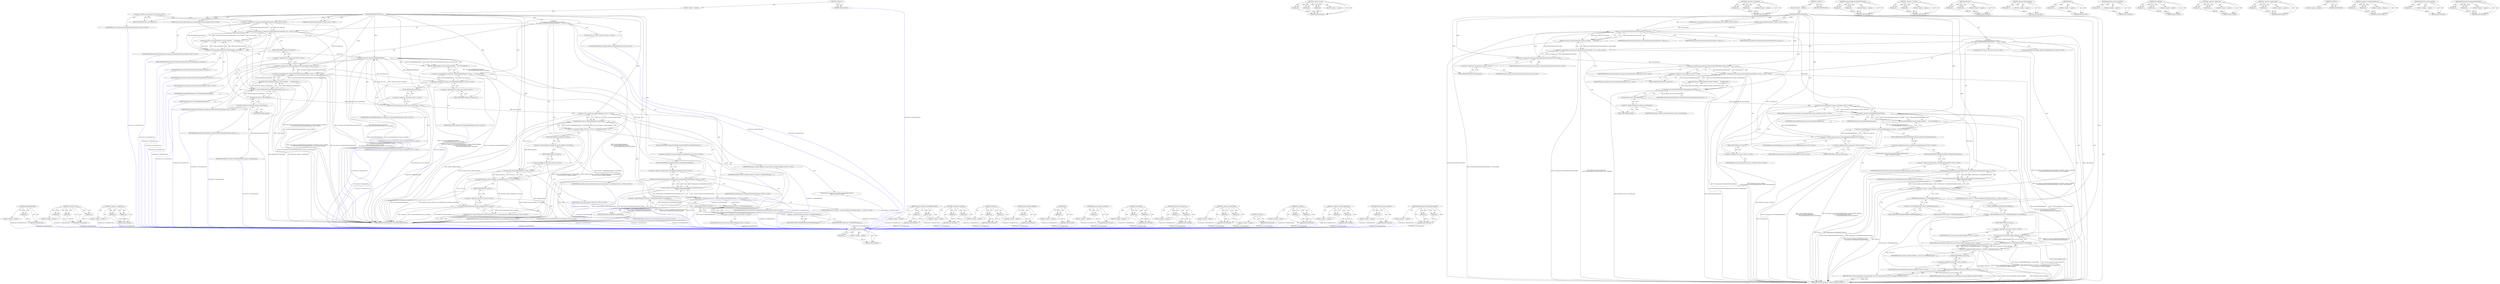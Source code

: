 digraph "WebContents.FromRenderFrameHost" {
vulnerable_184 [label=<(METHOD,GetBubbleManager)>];
vulnerable_185 [label=<(PARAM,p1)>];
vulnerable_186 [label=<(BLOCK,&lt;empty&gt;,&lt;empty&gt;)>];
vulnerable_187 [label=<(METHOD_RETURN,ANY)>];
vulnerable_136 [label=<(METHOD,&lt;operator&gt;.new)>];
vulnerable_137 [label=<(PARAM,p1)>];
vulnerable_138 [label=<(PARAM,p2)>];
vulnerable_139 [label=<(PARAM,p3)>];
vulnerable_140 [label=<(BLOCK,&lt;empty&gt;,&lt;empty&gt;)>];
vulnerable_141 [label=<(METHOD_RETURN,ANY)>];
vulnerable_159 [label=<(METHOD,&lt;operator&gt;.assignment)>];
vulnerable_160 [label=<(PARAM,p1)>];
vulnerable_161 [label=<(PARAM,p2)>];
vulnerable_162 [label=<(BLOCK,&lt;empty&gt;,&lt;empty&gt;)>];
vulnerable_163 [label=<(METHOD_RETURN,ANY)>];
vulnerable_6 [label=<(METHOD,&lt;global&gt;)<SUB>1</SUB>>];
vulnerable_7 [label=<(BLOCK,&lt;empty&gt;,&lt;empty&gt;)<SUB>1</SUB>>];
vulnerable_8 [label=<(METHOD,RunBluetoothChooser)<SUB>1</SUB>>];
vulnerable_9 [label="<(PARAM,content::RenderFrameHost* frame)<SUB>2</SUB>>"];
vulnerable_10 [label="<(PARAM,const content::BluetoothChooser::EventHandler&amp; event_handler)<SUB>3</SUB>>"];
vulnerable_11 [label="<(BLOCK,{
  std::unique_ptr&lt;BluetoothChooserController&gt;...,{
  std::unique_ptr&lt;BluetoothChooserController&gt;...)<SUB>3</SUB>>"];
vulnerable_12 [label="<(&lt;operator&gt;.greaterThan,std::unique_ptr&lt;BluetoothChooserController&gt; blu...)<SUB>4</SUB>>"];
vulnerable_13 [label="<(&lt;operator&gt;.lessThan,std::unique_ptr&lt;BluetoothChooserController)<SUB>4</SUB>>"];
vulnerable_14 [label="<(&lt;operator&gt;.fieldAccess,std::unique_ptr)<SUB>4</SUB>>"];
vulnerable_15 [label="<(IDENTIFIER,std,std::unique_ptr&lt;BluetoothChooserController)<SUB>4</SUB>>"];
vulnerable_16 [label=<(FIELD_IDENTIFIER,unique_ptr,unique_ptr)<SUB>4</SUB>>];
vulnerable_17 [label="<(IDENTIFIER,BluetoothChooserController,std::unique_ptr&lt;BluetoothChooserController)<SUB>4</SUB>>"];
vulnerable_18 [label=<(bluetooth_chooser_controller,bluetooth_chooser_controller(
      new Bluetoo...)<SUB>4</SUB>>];
vulnerable_19 [label=<(&lt;operator&gt;.new,new BluetoothChooserController(frame, event_han...)<SUB>5</SUB>>];
vulnerable_20 [label=<(IDENTIFIER,BluetoothChooserController,new BluetoothChooserController(frame, event_han...)<SUB>5</SUB>>];
vulnerable_21 [label=<(IDENTIFIER,frame,new BluetoothChooserController(frame, event_han...)<SUB>5</SUB>>];
vulnerable_22 [label=<(IDENTIFIER,event_handler,new BluetoothChooserController(frame, event_han...)<SUB>5</SUB>>];
vulnerable_23 [label="<(&lt;operator&gt;.greaterThan,std::unique_ptr&lt;BluetoothChooserDesktop&gt; blueto...)<SUB>7</SUB>>"];
vulnerable_24 [label="<(&lt;operator&gt;.lessThan,std::unique_ptr&lt;BluetoothChooserDesktop)<SUB>7</SUB>>"];
vulnerable_25 [label="<(&lt;operator&gt;.fieldAccess,std::unique_ptr)<SUB>7</SUB>>"];
vulnerable_26 [label="<(IDENTIFIER,std,std::unique_ptr&lt;BluetoothChooserDesktop)<SUB>7</SUB>>"];
vulnerable_27 [label=<(FIELD_IDENTIFIER,unique_ptr,unique_ptr)<SUB>7</SUB>>];
vulnerable_28 [label="<(IDENTIFIER,BluetoothChooserDesktop,std::unique_ptr&lt;BluetoothChooserDesktop)<SUB>7</SUB>>"];
vulnerable_29 [label=<(bluetooth_chooser_desktop,bluetooth_chooser_desktop(
      new BluetoothC...)<SUB>7</SUB>>];
vulnerable_30 [label=<(&lt;operator&gt;.new,new BluetoothChooserDesktop(bluetooth_chooser_c...)<SUB>8</SUB>>];
vulnerable_31 [label=<(IDENTIFIER,BluetoothChooserDesktop,new BluetoothChooserDesktop(bluetooth_chooser_c...)<SUB>8</SUB>>];
vulnerable_32 [label=<(get,bluetooth_chooser_controller.get())<SUB>8</SUB>>];
vulnerable_33 [label=<(&lt;operator&gt;.fieldAccess,bluetooth_chooser_controller.get)<SUB>8</SUB>>];
vulnerable_34 [label=<(IDENTIFIER,bluetooth_chooser_controller,bluetooth_chooser_controller.get())<SUB>8</SUB>>];
vulnerable_35 [label=<(FIELD_IDENTIFIER,get,get)<SUB>8</SUB>>];
vulnerable_36 [label="<(&lt;operator&gt;.greaterThan,std::unique_ptr&lt;ChooserBubbleDelegate&gt; chooser_...)<SUB>10</SUB>>"];
vulnerable_37 [label="<(&lt;operator&gt;.lessThan,std::unique_ptr&lt;ChooserBubbleDelegate)<SUB>10</SUB>>"];
vulnerable_38 [label="<(&lt;operator&gt;.fieldAccess,std::unique_ptr)<SUB>10</SUB>>"];
vulnerable_39 [label="<(IDENTIFIER,std,std::unique_ptr&lt;ChooserBubbleDelegate)<SUB>10</SUB>>"];
vulnerable_40 [label=<(FIELD_IDENTIFIER,unique_ptr,unique_ptr)<SUB>10</SUB>>];
vulnerable_41 [label="<(IDENTIFIER,ChooserBubbleDelegate,std::unique_ptr&lt;ChooserBubbleDelegate)<SUB>10</SUB>>"];
vulnerable_42 [label=<(chooser_bubble_delegate,chooser_bubble_delegate(
      new ChooserBubbl...)<SUB>10</SUB>>];
vulnerable_43 [label=<(&lt;operator&gt;.new,new ChooserBubbleDelegate(frame,
              ...)<SUB>11</SUB>>];
vulnerable_44 [label=<(IDENTIFIER,ChooserBubbleDelegate,new ChooserBubbleDelegate(frame,
              ...)<SUB>11</SUB>>];
vulnerable_45 [label=<(IDENTIFIER,frame,new ChooserBubbleDelegate(frame,
              ...)<SUB>11</SUB>>];
vulnerable_46 [label="<(std.move,std::move(bluetooth_chooser_controller))<SUB>12</SUB>>"];
vulnerable_47 [label="<(&lt;operator&gt;.fieldAccess,std::move)<SUB>12</SUB>>"];
vulnerable_48 [label="<(IDENTIFIER,std,std::move(bluetooth_chooser_controller))<SUB>12</SUB>>"];
vulnerable_49 [label=<(FIELD_IDENTIFIER,move,move)<SUB>12</SUB>>];
vulnerable_50 [label="<(IDENTIFIER,bluetooth_chooser_controller,std::move(bluetooth_chooser_controller))<SUB>12</SUB>>"];
vulnerable_51 [label="<(LOCAL,Browser* browser: Browser*)<SUB>14</SUB>>"];
vulnerable_52 [label="<(&lt;operator&gt;.assignment,* browser = chrome::FindBrowserWithWebContents(...)<SUB>14</SUB>>"];
vulnerable_53 [label="<(IDENTIFIER,browser,* browser = chrome::FindBrowserWithWebContents(...)<SUB>14</SUB>>"];
vulnerable_54 [label="<(chrome.FindBrowserWithWebContents,chrome::FindBrowserWithWebContents(
       WebC...)<SUB>14</SUB>>"];
vulnerable_55 [label="<(&lt;operator&gt;.fieldAccess,chrome::FindBrowserWithWebContents)<SUB>14</SUB>>"];
vulnerable_56 [label="<(IDENTIFIER,chrome,chrome::FindBrowserWithWebContents(
       WebC...)<SUB>14</SUB>>"];
vulnerable_57 [label=<(FIELD_IDENTIFIER,FindBrowserWithWebContents,FindBrowserWithWebContents)<SUB>14</SUB>>];
vulnerable_58 [label="<(WebContents.FromRenderFrameHost,WebContents::FromRenderFrameHost(frame))<SUB>15</SUB>>"];
vulnerable_59 [label="<(&lt;operator&gt;.fieldAccess,WebContents::FromRenderFrameHost)<SUB>15</SUB>>"];
vulnerable_60 [label="<(IDENTIFIER,WebContents,WebContents::FromRenderFrameHost(frame))<SUB>15</SUB>>"];
vulnerable_61 [label=<(FIELD_IDENTIFIER,FromRenderFrameHost,FromRenderFrameHost)<SUB>15</SUB>>];
vulnerable_62 [label="<(IDENTIFIER,frame,WebContents::FromRenderFrameHost(frame))<SUB>15</SUB>>"];
vulnerable_63 [label="<(LOCAL,BubbleReference bubble_reference: BubbleReference)<SUB>16</SUB>>"];
vulnerable_64 [label=<(&lt;operator&gt;.assignment,bubble_reference = browser-&gt;GetBubbleManager()-...)<SUB>16</SUB>>];
vulnerable_65 [label=<(IDENTIFIER,bubble_reference,bubble_reference = browser-&gt;GetBubbleManager()-...)<SUB>16</SUB>>];
vulnerable_66 [label=<(ShowBubble,browser-&gt;GetBubbleManager()-&gt;ShowBubble(
      ...)<SUB>16</SUB>>];
vulnerable_67 [label=<(&lt;operator&gt;.indirectFieldAccess,browser-&gt;GetBubbleManager()-&gt;ShowBubble)<SUB>16</SUB>>];
vulnerable_68 [label=<(GetBubbleManager,browser-&gt;GetBubbleManager())<SUB>16</SUB>>];
vulnerable_69 [label=<(&lt;operator&gt;.indirectFieldAccess,browser-&gt;GetBubbleManager)<SUB>16</SUB>>];
vulnerable_70 [label=<(IDENTIFIER,browser,browser-&gt;GetBubbleManager())<SUB>16</SUB>>];
vulnerable_71 [label=<(FIELD_IDENTIFIER,GetBubbleManager,GetBubbleManager)<SUB>16</SUB>>];
vulnerable_72 [label=<(FIELD_IDENTIFIER,ShowBubble,ShowBubble)<SUB>16</SUB>>];
vulnerable_73 [label="<(std.move,std::move(chooser_bubble_delegate))<SUB>17</SUB>>"];
vulnerable_74 [label="<(&lt;operator&gt;.fieldAccess,std::move)<SUB>17</SUB>>"];
vulnerable_75 [label="<(IDENTIFIER,std,std::move(chooser_bubble_delegate))<SUB>17</SUB>>"];
vulnerable_76 [label=<(FIELD_IDENTIFIER,move,move)<SUB>17</SUB>>];
vulnerable_77 [label="<(IDENTIFIER,chooser_bubble_delegate,std::move(chooser_bubble_delegate))<SUB>17</SUB>>"];
vulnerable_78 [label="<(RETURN,return std::move(bluetooth_chooser_desktop);,return std::move(bluetooth_chooser_desktop);)<SUB>19</SUB>>"];
vulnerable_79 [label="<(std.move,std::move(bluetooth_chooser_desktop))<SUB>19</SUB>>"];
vulnerable_80 [label="<(&lt;operator&gt;.fieldAccess,std::move)<SUB>19</SUB>>"];
vulnerable_81 [label="<(IDENTIFIER,std,std::move(bluetooth_chooser_desktop))<SUB>19</SUB>>"];
vulnerable_82 [label=<(FIELD_IDENTIFIER,move,move)<SUB>19</SUB>>];
vulnerable_83 [label="<(IDENTIFIER,bluetooth_chooser_desktop,std::move(bluetooth_chooser_desktop))<SUB>19</SUB>>"];
vulnerable_84 [label=<(METHOD_RETURN,unique_ptr&lt;content.BluetoothChooser&gt;)<SUB>1</SUB>>];
vulnerable_86 [label=<(METHOD_RETURN,ANY)<SUB>1</SUB>>];
vulnerable_164 [label=<(METHOD,chrome.FindBrowserWithWebContents)>];
vulnerable_165 [label=<(PARAM,p1)>];
vulnerable_166 [label=<(PARAM,p2)>];
vulnerable_167 [label=<(BLOCK,&lt;empty&gt;,&lt;empty&gt;)>];
vulnerable_168 [label=<(METHOD_RETURN,ANY)>];
vulnerable_122 [label=<(METHOD,&lt;operator&gt;.lessThan)>];
vulnerable_123 [label=<(PARAM,p1)>];
vulnerable_124 [label=<(PARAM,p2)>];
vulnerable_125 [label=<(BLOCK,&lt;empty&gt;,&lt;empty&gt;)>];
vulnerable_126 [label=<(METHOD_RETURN,ANY)>];
vulnerable_154 [label=<(METHOD,std.move)>];
vulnerable_155 [label=<(PARAM,p1)>];
vulnerable_156 [label=<(PARAM,p2)>];
vulnerable_157 [label=<(BLOCK,&lt;empty&gt;,&lt;empty&gt;)>];
vulnerable_158 [label=<(METHOD_RETURN,ANY)>];
vulnerable_150 [label=<(METHOD,chooser_bubble_delegate)>];
vulnerable_151 [label=<(PARAM,p1)>];
vulnerable_152 [label=<(BLOCK,&lt;empty&gt;,&lt;empty&gt;)>];
vulnerable_153 [label=<(METHOD_RETURN,ANY)>];
vulnerable_146 [label=<(METHOD,get)>];
vulnerable_147 [label=<(PARAM,p1)>];
vulnerable_148 [label=<(BLOCK,&lt;empty&gt;,&lt;empty&gt;)>];
vulnerable_149 [label=<(METHOD_RETURN,ANY)>];
vulnerable_132 [label=<(METHOD,bluetooth_chooser_controller)>];
vulnerable_133 [label=<(PARAM,p1)>];
vulnerable_134 [label=<(BLOCK,&lt;empty&gt;,&lt;empty&gt;)>];
vulnerable_135 [label=<(METHOD_RETURN,ANY)>];
vulnerable_174 [label=<(METHOD,ShowBubble)>];
vulnerable_175 [label=<(PARAM,p1)>];
vulnerable_176 [label=<(PARAM,p2)>];
vulnerable_177 [label=<(BLOCK,&lt;empty&gt;,&lt;empty&gt;)>];
vulnerable_178 [label=<(METHOD_RETURN,ANY)>];
vulnerable_127 [label=<(METHOD,&lt;operator&gt;.fieldAccess)>];
vulnerable_128 [label=<(PARAM,p1)>];
vulnerable_129 [label=<(PARAM,p2)>];
vulnerable_130 [label=<(BLOCK,&lt;empty&gt;,&lt;empty&gt;)>];
vulnerable_131 [label=<(METHOD_RETURN,ANY)>];
vulnerable_117 [label=<(METHOD,&lt;operator&gt;.greaterThan)>];
vulnerable_118 [label=<(PARAM,p1)>];
vulnerable_119 [label=<(PARAM,p2)>];
vulnerable_120 [label=<(BLOCK,&lt;empty&gt;,&lt;empty&gt;)>];
vulnerable_121 [label=<(METHOD_RETURN,ANY)>];
vulnerable_111 [label=<(METHOD,&lt;global&gt;)<SUB>1</SUB>>];
vulnerable_112 [label=<(BLOCK,&lt;empty&gt;,&lt;empty&gt;)>];
vulnerable_113 [label=<(METHOD_RETURN,ANY)>];
vulnerable_179 [label=<(METHOD,&lt;operator&gt;.indirectFieldAccess)>];
vulnerable_180 [label=<(PARAM,p1)>];
vulnerable_181 [label=<(PARAM,p2)>];
vulnerable_182 [label=<(BLOCK,&lt;empty&gt;,&lt;empty&gt;)>];
vulnerable_183 [label=<(METHOD_RETURN,ANY)>];
vulnerable_142 [label=<(METHOD,bluetooth_chooser_desktop)>];
vulnerable_143 [label=<(PARAM,p1)>];
vulnerable_144 [label=<(BLOCK,&lt;empty&gt;,&lt;empty&gt;)>];
vulnerable_145 [label=<(METHOD_RETURN,ANY)>];
vulnerable_169 [label=<(METHOD,WebContents.FromRenderFrameHost)>];
vulnerable_170 [label=<(PARAM,p1)>];
vulnerable_171 [label=<(PARAM,p2)>];
vulnerable_172 [label=<(BLOCK,&lt;empty&gt;,&lt;empty&gt;)>];
vulnerable_173 [label=<(METHOD_RETURN,ANY)>];
fixed_193 [label=<(METHOD,GetBubbleManager)>];
fixed_194 [label=<(PARAM,p1)>];
fixed_195 [label=<(BLOCK,&lt;empty&gt;,&lt;empty&gt;)>];
fixed_196 [label=<(METHOD_RETURN,ANY)>];
fixed_145 [label=<(METHOD,&lt;operator&gt;.new)>];
fixed_146 [label=<(PARAM,p1)>];
fixed_147 [label=<(PARAM,p2)>];
fixed_148 [label=<(PARAM,p3)>];
fixed_149 [label=<(BLOCK,&lt;empty&gt;,&lt;empty&gt;)>];
fixed_150 [label=<(METHOD_RETURN,ANY)>];
fixed_168 [label=<(METHOD,&lt;operator&gt;.assignment)>];
fixed_169 [label=<(PARAM,p1)>];
fixed_170 [label=<(PARAM,p2)>];
fixed_171 [label=<(BLOCK,&lt;empty&gt;,&lt;empty&gt;)>];
fixed_172 [label=<(METHOD_RETURN,ANY)>];
fixed_6 [label=<(METHOD,&lt;global&gt;)<SUB>1</SUB>>];
fixed_7 [label=<(BLOCK,&lt;empty&gt;,&lt;empty&gt;)<SUB>1</SUB>>];
fixed_8 [label=<(METHOD,RunBluetoothChooser)<SUB>1</SUB>>];
fixed_9 [label="<(PARAM,content::RenderFrameHost* frame)<SUB>2</SUB>>"];
fixed_10 [label="<(PARAM,const content::BluetoothChooser::EventHandler&amp; event_handler)<SUB>3</SUB>>"];
fixed_11 [label="<(BLOCK,{
  std::unique_ptr&lt;BluetoothChooserController&gt;...,{
  std::unique_ptr&lt;BluetoothChooserController&gt;...)<SUB>3</SUB>>"];
fixed_12 [label="<(&lt;operator&gt;.greaterThan,std::unique_ptr&lt;BluetoothChooserController&gt; blu...)<SUB>4</SUB>>"];
fixed_13 [label="<(&lt;operator&gt;.lessThan,std::unique_ptr&lt;BluetoothChooserController)<SUB>4</SUB>>"];
fixed_14 [label="<(&lt;operator&gt;.fieldAccess,std::unique_ptr)<SUB>4</SUB>>"];
fixed_15 [label="<(IDENTIFIER,std,std::unique_ptr&lt;BluetoothChooserController)<SUB>4</SUB>>"];
fixed_16 [label=<(FIELD_IDENTIFIER,unique_ptr,unique_ptr)<SUB>4</SUB>>];
fixed_17 [label="<(IDENTIFIER,BluetoothChooserController,std::unique_ptr&lt;BluetoothChooserController)<SUB>4</SUB>>"];
fixed_18 [label=<(bluetooth_chooser_controller,bluetooth_chooser_controller(
      new Bluetoo...)<SUB>4</SUB>>];
fixed_19 [label=<(&lt;operator&gt;.new,new BluetoothChooserController(frame, event_han...)<SUB>5</SUB>>];
fixed_20 [label=<(IDENTIFIER,BluetoothChooserController,new BluetoothChooserController(frame, event_han...)<SUB>5</SUB>>];
fixed_21 [label=<(IDENTIFIER,frame,new BluetoothChooserController(frame, event_han...)<SUB>5</SUB>>];
fixed_22 [label=<(IDENTIFIER,event_handler,new BluetoothChooserController(frame, event_han...)<SUB>5</SUB>>];
fixed_23 [label="<(&lt;operator&gt;.greaterThan,std::unique_ptr&lt;BluetoothChooserDesktop&gt; blueto...)<SUB>7</SUB>>"];
fixed_24 [label="<(&lt;operator&gt;.lessThan,std::unique_ptr&lt;BluetoothChooserDesktop)<SUB>7</SUB>>"];
fixed_25 [label="<(&lt;operator&gt;.fieldAccess,std::unique_ptr)<SUB>7</SUB>>"];
fixed_26 [label="<(IDENTIFIER,std,std::unique_ptr&lt;BluetoothChooserDesktop)<SUB>7</SUB>>"];
fixed_27 [label=<(FIELD_IDENTIFIER,unique_ptr,unique_ptr)<SUB>7</SUB>>];
fixed_28 [label="<(IDENTIFIER,BluetoothChooserDesktop,std::unique_ptr&lt;BluetoothChooserDesktop)<SUB>7</SUB>>"];
fixed_29 [label=<(bluetooth_chooser_desktop,bluetooth_chooser_desktop(
      new BluetoothC...)<SUB>7</SUB>>];
fixed_30 [label=<(&lt;operator&gt;.new,new BluetoothChooserDesktop(bluetooth_chooser_c...)<SUB>8</SUB>>];
fixed_31 [label=<(IDENTIFIER,BluetoothChooserDesktop,new BluetoothChooserDesktop(bluetooth_chooser_c...)<SUB>8</SUB>>];
fixed_32 [label=<(get,bluetooth_chooser_controller.get())<SUB>8</SUB>>];
fixed_33 [label=<(&lt;operator&gt;.fieldAccess,bluetooth_chooser_controller.get)<SUB>8</SUB>>];
fixed_34 [label=<(IDENTIFIER,bluetooth_chooser_controller,bluetooth_chooser_controller.get())<SUB>8</SUB>>];
fixed_35 [label=<(FIELD_IDENTIFIER,get,get)<SUB>8</SUB>>];
fixed_36 [label="<(&lt;operator&gt;.greaterThan,std::unique_ptr&lt;ChooserBubbleDelegate&gt; chooser_...)<SUB>10</SUB>>"];
fixed_37 [label="<(&lt;operator&gt;.lessThan,std::unique_ptr&lt;ChooserBubbleDelegate)<SUB>10</SUB>>"];
fixed_38 [label="<(&lt;operator&gt;.fieldAccess,std::unique_ptr)<SUB>10</SUB>>"];
fixed_39 [label="<(IDENTIFIER,std,std::unique_ptr&lt;ChooserBubbleDelegate)<SUB>10</SUB>>"];
fixed_40 [label=<(FIELD_IDENTIFIER,unique_ptr,unique_ptr)<SUB>10</SUB>>];
fixed_41 [label="<(IDENTIFIER,ChooserBubbleDelegate,std::unique_ptr&lt;ChooserBubbleDelegate)<SUB>10</SUB>>"];
fixed_42 [label=<(chooser_bubble_delegate,chooser_bubble_delegate(
      new ChooserBubbl...)<SUB>10</SUB>>];
fixed_43 [label=<(&lt;operator&gt;.new,new ChooserBubbleDelegate(frame,
              ...)<SUB>11</SUB>>];
fixed_44 [label=<(IDENTIFIER,ChooserBubbleDelegate,new ChooserBubbleDelegate(frame,
              ...)<SUB>11</SUB>>];
fixed_45 [label=<(IDENTIFIER,frame,new ChooserBubbleDelegate(frame,
              ...)<SUB>11</SUB>>];
fixed_46 [label="<(std.move,std::move(bluetooth_chooser_controller))<SUB>12</SUB>>"];
fixed_47 [label="<(&lt;operator&gt;.fieldAccess,std::move)<SUB>12</SUB>>"];
fixed_48 [label="<(IDENTIFIER,std,std::move(bluetooth_chooser_controller))<SUB>12</SUB>>"];
fixed_49 [label=<(FIELD_IDENTIFIER,move,move)<SUB>12</SUB>>];
fixed_50 [label="<(IDENTIFIER,bluetooth_chooser_controller,std::move(bluetooth_chooser_controller))<SUB>12</SUB>>"];
fixed_51 [label="<(LOCAL,Browser* browser: Browser*)<SUB>14</SUB>>"];
fixed_52 [label="<(&lt;operator&gt;.assignment,* browser = chrome::FindBrowserWithWebContents(...)<SUB>14</SUB>>"];
fixed_53 [label="<(IDENTIFIER,browser,* browser = chrome::FindBrowserWithWebContents(...)<SUB>14</SUB>>"];
fixed_54 [label="<(chrome.FindBrowserWithWebContents,chrome::FindBrowserWithWebContents(
       WebC...)<SUB>14</SUB>>"];
fixed_55 [label="<(&lt;operator&gt;.fieldAccess,chrome::FindBrowserWithWebContents)<SUB>14</SUB>>"];
fixed_56 [label="<(IDENTIFIER,chrome,chrome::FindBrowserWithWebContents(
       WebC...)<SUB>14</SUB>>"];
fixed_57 [label=<(FIELD_IDENTIFIER,FindBrowserWithWebContents,FindBrowserWithWebContents)<SUB>14</SUB>>];
fixed_58 [label="<(WebContents.FromRenderFrameHost,WebContents::FromRenderFrameHost(frame))<SUB>15</SUB>>"];
fixed_59 [label="<(&lt;operator&gt;.fieldAccess,WebContents::FromRenderFrameHost)<SUB>15</SUB>>"];
fixed_60 [label="<(IDENTIFIER,WebContents,WebContents::FromRenderFrameHost(frame))<SUB>15</SUB>>"];
fixed_61 [label=<(FIELD_IDENTIFIER,FromRenderFrameHost,FromRenderFrameHost)<SUB>15</SUB>>];
fixed_62 [label="<(IDENTIFIER,frame,WebContents::FromRenderFrameHost(frame))<SUB>15</SUB>>"];
fixed_63 [label="<(LOCAL,BubbleReference bubble_reference: BubbleReference)<SUB>16</SUB>>"];
fixed_64 [label=<(&lt;operator&gt;.assignment,bubble_reference = browser-&gt;GetBubbleManager()-...)<SUB>16</SUB>>];
fixed_65 [label=<(IDENTIFIER,bubble_reference,bubble_reference = browser-&gt;GetBubbleManager()-...)<SUB>16</SUB>>];
fixed_66 [label=<(ShowBubble,browser-&gt;GetBubbleManager()-&gt;ShowBubble(
      ...)<SUB>16</SUB>>];
fixed_67 [label=<(&lt;operator&gt;.indirectFieldAccess,browser-&gt;GetBubbleManager()-&gt;ShowBubble)<SUB>16</SUB>>];
fixed_68 [label=<(GetBubbleManager,browser-&gt;GetBubbleManager())<SUB>16</SUB>>];
fixed_69 [label=<(&lt;operator&gt;.indirectFieldAccess,browser-&gt;GetBubbleManager)<SUB>16</SUB>>];
fixed_70 [label=<(IDENTIFIER,browser,browser-&gt;GetBubbleManager())<SUB>16</SUB>>];
fixed_71 [label=<(FIELD_IDENTIFIER,GetBubbleManager,GetBubbleManager)<SUB>16</SUB>>];
fixed_72 [label=<(FIELD_IDENTIFIER,ShowBubble,ShowBubble)<SUB>16</SUB>>];
fixed_73 [label="<(std.move,std::move(chooser_bubble_delegate))<SUB>17</SUB>>"];
fixed_74 [label="<(&lt;operator&gt;.fieldAccess,std::move)<SUB>17</SUB>>"];
fixed_75 [label="<(IDENTIFIER,std,std::move(chooser_bubble_delegate))<SUB>17</SUB>>"];
fixed_76 [label=<(FIELD_IDENTIFIER,move,move)<SUB>17</SUB>>];
fixed_77 [label="<(IDENTIFIER,chooser_bubble_delegate,std::move(chooser_bubble_delegate))<SUB>17</SUB>>"];
fixed_78 [label="<(set_bubble,bluetooth_chooser_desktop-&gt;set_bubble(std::move...)<SUB>18</SUB>>"];
fixed_79 [label=<(&lt;operator&gt;.indirectFieldAccess,bluetooth_chooser_desktop-&gt;set_bubble)<SUB>18</SUB>>];
fixed_80 [label="<(IDENTIFIER,bluetooth_chooser_desktop,bluetooth_chooser_desktop-&gt;set_bubble(std::move...)<SUB>18</SUB>>"];
fixed_81 [label=<(FIELD_IDENTIFIER,set_bubble,set_bubble)<SUB>18</SUB>>];
fixed_82 [label="<(std.move,std::move(bubble_reference))<SUB>18</SUB>>"];
fixed_83 [label="<(&lt;operator&gt;.fieldAccess,std::move)<SUB>18</SUB>>"];
fixed_84 [label="<(IDENTIFIER,std,std::move(bubble_reference))<SUB>18</SUB>>"];
fixed_85 [label=<(FIELD_IDENTIFIER,move,move)<SUB>18</SUB>>];
fixed_86 [label="<(IDENTIFIER,bubble_reference,std::move(bubble_reference))<SUB>18</SUB>>"];
fixed_87 [label="<(RETURN,return std::move(bluetooth_chooser_desktop);,return std::move(bluetooth_chooser_desktop);)<SUB>20</SUB>>"];
fixed_88 [label="<(std.move,std::move(bluetooth_chooser_desktop))<SUB>20</SUB>>"];
fixed_89 [label="<(&lt;operator&gt;.fieldAccess,std::move)<SUB>20</SUB>>"];
fixed_90 [label="<(IDENTIFIER,std,std::move(bluetooth_chooser_desktop))<SUB>20</SUB>>"];
fixed_91 [label=<(FIELD_IDENTIFIER,move,move)<SUB>20</SUB>>];
fixed_92 [label="<(IDENTIFIER,bluetooth_chooser_desktop,std::move(bluetooth_chooser_desktop))<SUB>20</SUB>>"];
fixed_93 [label=<(METHOD_RETURN,unique_ptr&lt;content.BluetoothChooser&gt;)<SUB>1</SUB>>];
fixed_95 [label=<(METHOD_RETURN,ANY)<SUB>1</SUB>>];
fixed_173 [label=<(METHOD,chrome.FindBrowserWithWebContents)>];
fixed_174 [label=<(PARAM,p1)>];
fixed_175 [label=<(PARAM,p2)>];
fixed_176 [label=<(BLOCK,&lt;empty&gt;,&lt;empty&gt;)>];
fixed_177 [label=<(METHOD_RETURN,ANY)>];
fixed_131 [label=<(METHOD,&lt;operator&gt;.lessThan)>];
fixed_132 [label=<(PARAM,p1)>];
fixed_133 [label=<(PARAM,p2)>];
fixed_134 [label=<(BLOCK,&lt;empty&gt;,&lt;empty&gt;)>];
fixed_135 [label=<(METHOD_RETURN,ANY)>];
fixed_163 [label=<(METHOD,std.move)>];
fixed_164 [label=<(PARAM,p1)>];
fixed_165 [label=<(PARAM,p2)>];
fixed_166 [label=<(BLOCK,&lt;empty&gt;,&lt;empty&gt;)>];
fixed_167 [label=<(METHOD_RETURN,ANY)>];
fixed_159 [label=<(METHOD,chooser_bubble_delegate)>];
fixed_160 [label=<(PARAM,p1)>];
fixed_161 [label=<(BLOCK,&lt;empty&gt;,&lt;empty&gt;)>];
fixed_162 [label=<(METHOD_RETURN,ANY)>];
fixed_155 [label=<(METHOD,get)>];
fixed_156 [label=<(PARAM,p1)>];
fixed_157 [label=<(BLOCK,&lt;empty&gt;,&lt;empty&gt;)>];
fixed_158 [label=<(METHOD_RETURN,ANY)>];
fixed_141 [label=<(METHOD,bluetooth_chooser_controller)>];
fixed_142 [label=<(PARAM,p1)>];
fixed_143 [label=<(BLOCK,&lt;empty&gt;,&lt;empty&gt;)>];
fixed_144 [label=<(METHOD_RETURN,ANY)>];
fixed_183 [label=<(METHOD,ShowBubble)>];
fixed_184 [label=<(PARAM,p1)>];
fixed_185 [label=<(PARAM,p2)>];
fixed_186 [label=<(BLOCK,&lt;empty&gt;,&lt;empty&gt;)>];
fixed_187 [label=<(METHOD_RETURN,ANY)>];
fixed_136 [label=<(METHOD,&lt;operator&gt;.fieldAccess)>];
fixed_137 [label=<(PARAM,p1)>];
fixed_138 [label=<(PARAM,p2)>];
fixed_139 [label=<(BLOCK,&lt;empty&gt;,&lt;empty&gt;)>];
fixed_140 [label=<(METHOD_RETURN,ANY)>];
fixed_126 [label=<(METHOD,&lt;operator&gt;.greaterThan)>];
fixed_127 [label=<(PARAM,p1)>];
fixed_128 [label=<(PARAM,p2)>];
fixed_129 [label=<(BLOCK,&lt;empty&gt;,&lt;empty&gt;)>];
fixed_130 [label=<(METHOD_RETURN,ANY)>];
fixed_120 [label=<(METHOD,&lt;global&gt;)<SUB>1</SUB>>];
fixed_121 [label=<(BLOCK,&lt;empty&gt;,&lt;empty&gt;)>];
fixed_122 [label=<(METHOD_RETURN,ANY)>];
fixed_197 [label=<(METHOD,set_bubble)>];
fixed_198 [label=<(PARAM,p1)>];
fixed_199 [label=<(PARAM,p2)>];
fixed_200 [label=<(BLOCK,&lt;empty&gt;,&lt;empty&gt;)>];
fixed_201 [label=<(METHOD_RETURN,ANY)>];
fixed_188 [label=<(METHOD,&lt;operator&gt;.indirectFieldAccess)>];
fixed_189 [label=<(PARAM,p1)>];
fixed_190 [label=<(PARAM,p2)>];
fixed_191 [label=<(BLOCK,&lt;empty&gt;,&lt;empty&gt;)>];
fixed_192 [label=<(METHOD_RETURN,ANY)>];
fixed_151 [label=<(METHOD,bluetooth_chooser_desktop)>];
fixed_152 [label=<(PARAM,p1)>];
fixed_153 [label=<(BLOCK,&lt;empty&gt;,&lt;empty&gt;)>];
fixed_154 [label=<(METHOD_RETURN,ANY)>];
fixed_178 [label=<(METHOD,WebContents.FromRenderFrameHost)>];
fixed_179 [label=<(PARAM,p1)>];
fixed_180 [label=<(PARAM,p2)>];
fixed_181 [label=<(BLOCK,&lt;empty&gt;,&lt;empty&gt;)>];
fixed_182 [label=<(METHOD_RETURN,ANY)>];
vulnerable_184 -> vulnerable_185  [key=0, label="AST: "];
vulnerable_184 -> vulnerable_185  [key=1, label="DDG: "];
vulnerable_184 -> vulnerable_186  [key=0, label="AST: "];
vulnerable_184 -> vulnerable_187  [key=0, label="AST: "];
vulnerable_184 -> vulnerable_187  [key=1, label="CFG: "];
vulnerable_185 -> vulnerable_187  [key=0, label="DDG: p1"];
vulnerable_136 -> vulnerable_137  [key=0, label="AST: "];
vulnerable_136 -> vulnerable_137  [key=1, label="DDG: "];
vulnerable_136 -> vulnerable_140  [key=0, label="AST: "];
vulnerable_136 -> vulnerable_138  [key=0, label="AST: "];
vulnerable_136 -> vulnerable_138  [key=1, label="DDG: "];
vulnerable_136 -> vulnerable_141  [key=0, label="AST: "];
vulnerable_136 -> vulnerable_141  [key=1, label="CFG: "];
vulnerable_136 -> vulnerable_139  [key=0, label="AST: "];
vulnerable_136 -> vulnerable_139  [key=1, label="DDG: "];
vulnerable_137 -> vulnerable_141  [key=0, label="DDG: p1"];
vulnerable_138 -> vulnerable_141  [key=0, label="DDG: p2"];
vulnerable_139 -> vulnerable_141  [key=0, label="DDG: p3"];
vulnerable_159 -> vulnerable_160  [key=0, label="AST: "];
vulnerable_159 -> vulnerable_160  [key=1, label="DDG: "];
vulnerable_159 -> vulnerable_162  [key=0, label="AST: "];
vulnerable_159 -> vulnerable_161  [key=0, label="AST: "];
vulnerable_159 -> vulnerable_161  [key=1, label="DDG: "];
vulnerable_159 -> vulnerable_163  [key=0, label="AST: "];
vulnerable_159 -> vulnerable_163  [key=1, label="CFG: "];
vulnerable_160 -> vulnerable_163  [key=0, label="DDG: p1"];
vulnerable_161 -> vulnerable_163  [key=0, label="DDG: p2"];
vulnerable_6 -> vulnerable_7  [key=0, label="AST: "];
vulnerable_6 -> vulnerable_86  [key=0, label="AST: "];
vulnerable_6 -> vulnerable_86  [key=1, label="CFG: "];
vulnerable_7 -> vulnerable_8  [key=0, label="AST: "];
vulnerable_8 -> vulnerable_9  [key=0, label="AST: "];
vulnerable_8 -> vulnerable_9  [key=1, label="DDG: "];
vulnerable_8 -> vulnerable_10  [key=0, label="AST: "];
vulnerable_8 -> vulnerable_10  [key=1, label="DDG: "];
vulnerable_8 -> vulnerable_11  [key=0, label="AST: "];
vulnerable_8 -> vulnerable_84  [key=0, label="AST: "];
vulnerable_8 -> vulnerable_16  [key=0, label="CFG: "];
vulnerable_8 -> vulnerable_13  [key=0, label="DDG: "];
vulnerable_8 -> vulnerable_24  [key=0, label="DDG: "];
vulnerable_8 -> vulnerable_37  [key=0, label="DDG: "];
vulnerable_8 -> vulnerable_79  [key=0, label="DDG: "];
vulnerable_8 -> vulnerable_19  [key=0, label="DDG: "];
vulnerable_8 -> vulnerable_30  [key=0, label="DDG: "];
vulnerable_8 -> vulnerable_43  [key=0, label="DDG: "];
vulnerable_8 -> vulnerable_58  [key=0, label="DDG: "];
vulnerable_8 -> vulnerable_73  [key=0, label="DDG: "];
vulnerable_8 -> vulnerable_46  [key=0, label="DDG: "];
vulnerable_9 -> vulnerable_19  [key=0, label="DDG: frame"];
vulnerable_10 -> vulnerable_19  [key=0, label="DDG: event_handler"];
vulnerable_11 -> vulnerable_12  [key=0, label="AST: "];
vulnerable_11 -> vulnerable_23  [key=0, label="AST: "];
vulnerable_11 -> vulnerable_36  [key=0, label="AST: "];
vulnerable_11 -> vulnerable_51  [key=0, label="AST: "];
vulnerable_11 -> vulnerable_52  [key=0, label="AST: "];
vulnerable_11 -> vulnerable_63  [key=0, label="AST: "];
vulnerable_11 -> vulnerable_64  [key=0, label="AST: "];
vulnerable_11 -> vulnerable_78  [key=0, label="AST: "];
vulnerable_12 -> vulnerable_13  [key=0, label="AST: "];
vulnerable_12 -> vulnerable_18  [key=0, label="AST: "];
vulnerable_12 -> vulnerable_27  [key=0, label="CFG: "];
vulnerable_12 -> vulnerable_84  [key=0, label="DDG: std::unique_ptr&lt;BluetoothChooserController"];
vulnerable_12 -> vulnerable_84  [key=1, label="DDG: bluetooth_chooser_controller(
      new BluetoothChooserController(frame, event_handler))"];
vulnerable_12 -> vulnerable_84  [key=2, label="DDG: std::unique_ptr&lt;BluetoothChooserController&gt; bluetooth_chooser_controller(
      new BluetoothChooserController(frame, event_handler))"];
vulnerable_13 -> vulnerable_14  [key=0, label="AST: "];
vulnerable_13 -> vulnerable_17  [key=0, label="AST: "];
vulnerable_13 -> vulnerable_19  [key=0, label="CFG: "];
vulnerable_13 -> vulnerable_19  [key=1, label="DDG: BluetoothChooserController"];
vulnerable_13 -> vulnerable_12  [key=0, label="DDG: std::unique_ptr"];
vulnerable_13 -> vulnerable_12  [key=1, label="DDG: BluetoothChooserController"];
vulnerable_13 -> vulnerable_24  [key=0, label="DDG: std::unique_ptr"];
vulnerable_14 -> vulnerable_15  [key=0, label="AST: "];
vulnerable_14 -> vulnerable_16  [key=0, label="AST: "];
vulnerable_14 -> vulnerable_13  [key=0, label="CFG: "];
vulnerable_16 -> vulnerable_14  [key=0, label="CFG: "];
vulnerable_18 -> vulnerable_19  [key=0, label="AST: "];
vulnerable_18 -> vulnerable_12  [key=0, label="CFG: "];
vulnerable_18 -> vulnerable_12  [key=1, label="DDG: new BluetoothChooserController(frame, event_handler)"];
vulnerable_18 -> vulnerable_84  [key=0, label="DDG: new BluetoothChooserController(frame, event_handler)"];
vulnerable_19 -> vulnerable_20  [key=0, label="AST: "];
vulnerable_19 -> vulnerable_21  [key=0, label="AST: "];
vulnerable_19 -> vulnerable_22  [key=0, label="AST: "];
vulnerable_19 -> vulnerable_18  [key=0, label="CFG: "];
vulnerable_19 -> vulnerable_18  [key=1, label="DDG: BluetoothChooserController"];
vulnerable_19 -> vulnerable_18  [key=2, label="DDG: frame"];
vulnerable_19 -> vulnerable_18  [key=3, label="DDG: event_handler"];
vulnerable_19 -> vulnerable_84  [key=0, label="DDG: BluetoothChooserController"];
vulnerable_19 -> vulnerable_84  [key=1, label="DDG: event_handler"];
vulnerable_19 -> vulnerable_43  [key=0, label="DDG: frame"];
vulnerable_23 -> vulnerable_24  [key=0, label="AST: "];
vulnerable_23 -> vulnerable_29  [key=0, label="AST: "];
vulnerable_23 -> vulnerable_40  [key=0, label="CFG: "];
vulnerable_23 -> vulnerable_84  [key=0, label="DDG: std::unique_ptr&lt;BluetoothChooserDesktop"];
vulnerable_23 -> vulnerable_84  [key=1, label="DDG: bluetooth_chooser_desktop(
      new BluetoothChooserDesktop(bluetooth_chooser_controller.get()))"];
vulnerable_23 -> vulnerable_84  [key=2, label="DDG: std::unique_ptr&lt;BluetoothChooserDesktop&gt; bluetooth_chooser_desktop(
      new BluetoothChooserDesktop(bluetooth_chooser_controller.get()))"];
vulnerable_24 -> vulnerable_25  [key=0, label="AST: "];
vulnerable_24 -> vulnerable_28  [key=0, label="AST: "];
vulnerable_24 -> vulnerable_35  [key=0, label="CFG: "];
vulnerable_24 -> vulnerable_23  [key=0, label="DDG: std::unique_ptr"];
vulnerable_24 -> vulnerable_23  [key=1, label="DDG: BluetoothChooserDesktop"];
vulnerable_24 -> vulnerable_37  [key=0, label="DDG: std::unique_ptr"];
vulnerable_24 -> vulnerable_30  [key=0, label="DDG: BluetoothChooserDesktop"];
vulnerable_25 -> vulnerable_26  [key=0, label="AST: "];
vulnerable_25 -> vulnerable_27  [key=0, label="AST: "];
vulnerable_25 -> vulnerable_24  [key=0, label="CFG: "];
vulnerable_27 -> vulnerable_25  [key=0, label="CFG: "];
vulnerable_29 -> vulnerable_30  [key=0, label="AST: "];
vulnerable_29 -> vulnerable_23  [key=0, label="CFG: "];
vulnerable_29 -> vulnerable_23  [key=1, label="DDG: new BluetoothChooserDesktop(bluetooth_chooser_controller.get())"];
vulnerable_29 -> vulnerable_84  [key=0, label="DDG: new BluetoothChooserDesktop(bluetooth_chooser_controller.get())"];
vulnerable_30 -> vulnerable_31  [key=0, label="AST: "];
vulnerable_30 -> vulnerable_32  [key=0, label="AST: "];
vulnerable_30 -> vulnerable_29  [key=0, label="CFG: "];
vulnerable_30 -> vulnerable_29  [key=1, label="DDG: BluetoothChooserDesktop"];
vulnerable_30 -> vulnerable_29  [key=2, label="DDG: bluetooth_chooser_controller.get()"];
vulnerable_30 -> vulnerable_84  [key=0, label="DDG: BluetoothChooserDesktop"];
vulnerable_30 -> vulnerable_84  [key=1, label="DDG: bluetooth_chooser_controller.get()"];
vulnerable_32 -> vulnerable_33  [key=0, label="AST: "];
vulnerable_32 -> vulnerable_30  [key=0, label="CFG: "];
vulnerable_32 -> vulnerable_30  [key=1, label="DDG: bluetooth_chooser_controller.get"];
vulnerable_32 -> vulnerable_46  [key=0, label="DDG: bluetooth_chooser_controller.get"];
vulnerable_33 -> vulnerable_34  [key=0, label="AST: "];
vulnerable_33 -> vulnerable_35  [key=0, label="AST: "];
vulnerable_33 -> vulnerable_32  [key=0, label="CFG: "];
vulnerable_35 -> vulnerable_33  [key=0, label="CFG: "];
vulnerable_36 -> vulnerable_37  [key=0, label="AST: "];
vulnerable_36 -> vulnerable_42  [key=0, label="AST: "];
vulnerable_36 -> vulnerable_57  [key=0, label="CFG: "];
vulnerable_36 -> vulnerable_84  [key=0, label="DDG: std::unique_ptr&lt;ChooserBubbleDelegate"];
vulnerable_36 -> vulnerable_84  [key=1, label="DDG: chooser_bubble_delegate(
      new ChooserBubbleDelegate(frame,
                                std::move(bluetooth_chooser_controller)))"];
vulnerable_36 -> vulnerable_84  [key=2, label="DDG: std::unique_ptr&lt;ChooserBubbleDelegate&gt; chooser_bubble_delegate(
      new ChooserBubbleDelegate(frame,
                                std::move(bluetooth_chooser_controller)))"];
vulnerable_37 -> vulnerable_38  [key=0, label="AST: "];
vulnerable_37 -> vulnerable_41  [key=0, label="AST: "];
vulnerable_37 -> vulnerable_49  [key=0, label="CFG: "];
vulnerable_37 -> vulnerable_84  [key=0, label="DDG: std::unique_ptr"];
vulnerable_37 -> vulnerable_36  [key=0, label="DDG: std::unique_ptr"];
vulnerable_37 -> vulnerable_36  [key=1, label="DDG: ChooserBubbleDelegate"];
vulnerable_37 -> vulnerable_43  [key=0, label="DDG: ChooserBubbleDelegate"];
vulnerable_38 -> vulnerable_39  [key=0, label="AST: "];
vulnerable_38 -> vulnerable_40  [key=0, label="AST: "];
vulnerable_38 -> vulnerable_37  [key=0, label="CFG: "];
vulnerable_40 -> vulnerable_38  [key=0, label="CFG: "];
vulnerable_42 -> vulnerable_43  [key=0, label="AST: "];
vulnerable_42 -> vulnerable_36  [key=0, label="CFG: "];
vulnerable_42 -> vulnerable_36  [key=1, label="DDG: new ChooserBubbleDelegate(frame,
                                std::move(bluetooth_chooser_controller))"];
vulnerable_42 -> vulnerable_84  [key=0, label="DDG: new ChooserBubbleDelegate(frame,
                                std::move(bluetooth_chooser_controller))"];
vulnerable_43 -> vulnerable_44  [key=0, label="AST: "];
vulnerable_43 -> vulnerable_45  [key=0, label="AST: "];
vulnerable_43 -> vulnerable_46  [key=0, label="AST: "];
vulnerable_43 -> vulnerable_42  [key=0, label="CFG: "];
vulnerable_43 -> vulnerable_42  [key=1, label="DDG: ChooserBubbleDelegate"];
vulnerable_43 -> vulnerable_42  [key=2, label="DDG: frame"];
vulnerable_43 -> vulnerable_42  [key=3, label="DDG: std::move(bluetooth_chooser_controller)"];
vulnerable_43 -> vulnerable_84  [key=0, label="DDG: ChooserBubbleDelegate"];
vulnerable_43 -> vulnerable_84  [key=1, label="DDG: std::move(bluetooth_chooser_controller)"];
vulnerable_43 -> vulnerable_58  [key=0, label="DDG: frame"];
vulnerable_46 -> vulnerable_47  [key=0, label="AST: "];
vulnerable_46 -> vulnerable_50  [key=0, label="AST: "];
vulnerable_46 -> vulnerable_43  [key=0, label="CFG: "];
vulnerable_46 -> vulnerable_43  [key=1, label="DDG: std::move"];
vulnerable_46 -> vulnerable_43  [key=2, label="DDG: bluetooth_chooser_controller"];
vulnerable_46 -> vulnerable_84  [key=0, label="DDG: bluetooth_chooser_controller"];
vulnerable_46 -> vulnerable_73  [key=0, label="DDG: std::move"];
vulnerable_47 -> vulnerable_48  [key=0, label="AST: "];
vulnerable_47 -> vulnerable_49  [key=0, label="AST: "];
vulnerable_47 -> vulnerable_46  [key=0, label="CFG: "];
vulnerable_49 -> vulnerable_47  [key=0, label="CFG: "];
vulnerable_52 -> vulnerable_53  [key=0, label="AST: "];
vulnerable_52 -> vulnerable_54  [key=0, label="AST: "];
vulnerable_52 -> vulnerable_71  [key=0, label="CFG: "];
vulnerable_52 -> vulnerable_84  [key=0, label="DDG: browser"];
vulnerable_52 -> vulnerable_84  [key=1, label="DDG: chrome::FindBrowserWithWebContents(
       WebContents::FromRenderFrameHost(frame))"];
vulnerable_52 -> vulnerable_84  [key=2, label="DDG: * browser = chrome::FindBrowserWithWebContents(
       WebContents::FromRenderFrameHost(frame))"];
vulnerable_52 -> vulnerable_68  [key=0, label="DDG: browser"];
vulnerable_54 -> vulnerable_55  [key=0, label="AST: "];
vulnerable_54 -> vulnerable_58  [key=0, label="AST: "];
vulnerable_54 -> vulnerable_52  [key=0, label="CFG: "];
vulnerable_54 -> vulnerable_52  [key=1, label="DDG: chrome::FindBrowserWithWebContents"];
vulnerable_54 -> vulnerable_52  [key=2, label="DDG: WebContents::FromRenderFrameHost(frame)"];
vulnerable_54 -> vulnerable_84  [key=0, label="DDG: chrome::FindBrowserWithWebContents"];
vulnerable_54 -> vulnerable_84  [key=1, label="DDG: WebContents::FromRenderFrameHost(frame)"];
vulnerable_55 -> vulnerable_56  [key=0, label="AST: "];
vulnerable_55 -> vulnerable_57  [key=0, label="AST: "];
vulnerable_55 -> vulnerable_61  [key=0, label="CFG: "];
vulnerable_57 -> vulnerable_55  [key=0, label="CFG: "];
vulnerable_58 -> vulnerable_59  [key=0, label="AST: "];
vulnerable_58 -> vulnerable_62  [key=0, label="AST: "];
vulnerable_58 -> vulnerable_54  [key=0, label="CFG: "];
vulnerable_58 -> vulnerable_54  [key=1, label="DDG: WebContents::FromRenderFrameHost"];
vulnerable_58 -> vulnerable_54  [key=2, label="DDG: frame"];
vulnerable_58 -> vulnerable_84  [key=0, label="DDG: WebContents::FromRenderFrameHost"];
vulnerable_58 -> vulnerable_84  [key=1, label="DDG: frame"];
vulnerable_59 -> vulnerable_60  [key=0, label="AST: "];
vulnerable_59 -> vulnerable_61  [key=0, label="AST: "];
vulnerable_59 -> vulnerable_58  [key=0, label="CFG: "];
vulnerable_61 -> vulnerable_59  [key=0, label="CFG: "];
vulnerable_64 -> vulnerable_65  [key=0, label="AST: "];
vulnerable_64 -> vulnerable_66  [key=0, label="AST: "];
vulnerable_64 -> vulnerable_82  [key=0, label="CFG: "];
vulnerable_64 -> vulnerable_84  [key=0, label="DDG: bubble_reference"];
vulnerable_64 -> vulnerable_84  [key=1, label="DDG: browser-&gt;GetBubbleManager()-&gt;ShowBubble(
       std::move(chooser_bubble_delegate))"];
vulnerable_64 -> vulnerable_84  [key=2, label="DDG: bubble_reference = browser-&gt;GetBubbleManager()-&gt;ShowBubble(
       std::move(chooser_bubble_delegate))"];
vulnerable_66 -> vulnerable_67  [key=0, label="AST: "];
vulnerable_66 -> vulnerable_73  [key=0, label="AST: "];
vulnerable_66 -> vulnerable_64  [key=0, label="CFG: "];
vulnerable_66 -> vulnerable_64  [key=1, label="DDG: browser-&gt;GetBubbleManager()-&gt;ShowBubble"];
vulnerable_66 -> vulnerable_64  [key=2, label="DDG: std::move(chooser_bubble_delegate)"];
vulnerable_66 -> vulnerable_84  [key=0, label="DDG: browser-&gt;GetBubbleManager()-&gt;ShowBubble"];
vulnerable_66 -> vulnerable_84  [key=1, label="DDG: std::move(chooser_bubble_delegate)"];
vulnerable_67 -> vulnerable_68  [key=0, label="AST: "];
vulnerable_67 -> vulnerable_72  [key=0, label="AST: "];
vulnerable_67 -> vulnerable_76  [key=0, label="CFG: "];
vulnerable_68 -> vulnerable_69  [key=0, label="AST: "];
vulnerable_68 -> vulnerable_72  [key=0, label="CFG: "];
vulnerable_68 -> vulnerable_84  [key=0, label="DDG: browser-&gt;GetBubbleManager"];
vulnerable_69 -> vulnerable_70  [key=0, label="AST: "];
vulnerable_69 -> vulnerable_71  [key=0, label="AST: "];
vulnerable_69 -> vulnerable_68  [key=0, label="CFG: "];
vulnerable_71 -> vulnerable_69  [key=0, label="CFG: "];
vulnerable_72 -> vulnerable_67  [key=0, label="CFG: "];
vulnerable_73 -> vulnerable_74  [key=0, label="AST: "];
vulnerable_73 -> vulnerable_77  [key=0, label="AST: "];
vulnerable_73 -> vulnerable_66  [key=0, label="CFG: "];
vulnerable_73 -> vulnerable_66  [key=1, label="DDG: std::move"];
vulnerable_73 -> vulnerable_66  [key=2, label="DDG: chooser_bubble_delegate"];
vulnerable_73 -> vulnerable_84  [key=0, label="DDG: chooser_bubble_delegate"];
vulnerable_73 -> vulnerable_79  [key=0, label="DDG: std::move"];
vulnerable_74 -> vulnerable_75  [key=0, label="AST: "];
vulnerable_74 -> vulnerable_76  [key=0, label="AST: "];
vulnerable_74 -> vulnerable_73  [key=0, label="CFG: "];
vulnerable_76 -> vulnerable_74  [key=0, label="CFG: "];
vulnerable_78 -> vulnerable_79  [key=0, label="AST: "];
vulnerable_78 -> vulnerable_84  [key=0, label="CFG: "];
vulnerable_78 -> vulnerable_84  [key=1, label="DDG: &lt;RET&gt;"];
vulnerable_79 -> vulnerable_80  [key=0, label="AST: "];
vulnerable_79 -> vulnerable_83  [key=0, label="AST: "];
vulnerable_79 -> vulnerable_78  [key=0, label="CFG: "];
vulnerable_79 -> vulnerable_78  [key=1, label="DDG: std::move(bluetooth_chooser_desktop)"];
vulnerable_79 -> vulnerable_84  [key=0, label="DDG: std::move"];
vulnerable_79 -> vulnerable_84  [key=1, label="DDG: bluetooth_chooser_desktop"];
vulnerable_79 -> vulnerable_84  [key=2, label="DDG: std::move(bluetooth_chooser_desktop)"];
vulnerable_80 -> vulnerable_81  [key=0, label="AST: "];
vulnerable_80 -> vulnerable_82  [key=0, label="AST: "];
vulnerable_80 -> vulnerable_79  [key=0, label="CFG: "];
vulnerable_82 -> vulnerable_80  [key=0, label="CFG: "];
vulnerable_164 -> vulnerable_165  [key=0, label="AST: "];
vulnerable_164 -> vulnerable_165  [key=1, label="DDG: "];
vulnerable_164 -> vulnerable_167  [key=0, label="AST: "];
vulnerable_164 -> vulnerable_166  [key=0, label="AST: "];
vulnerable_164 -> vulnerable_166  [key=1, label="DDG: "];
vulnerable_164 -> vulnerable_168  [key=0, label="AST: "];
vulnerable_164 -> vulnerable_168  [key=1, label="CFG: "];
vulnerable_165 -> vulnerable_168  [key=0, label="DDG: p1"];
vulnerable_166 -> vulnerable_168  [key=0, label="DDG: p2"];
vulnerable_122 -> vulnerable_123  [key=0, label="AST: "];
vulnerable_122 -> vulnerable_123  [key=1, label="DDG: "];
vulnerable_122 -> vulnerable_125  [key=0, label="AST: "];
vulnerable_122 -> vulnerable_124  [key=0, label="AST: "];
vulnerable_122 -> vulnerable_124  [key=1, label="DDG: "];
vulnerable_122 -> vulnerable_126  [key=0, label="AST: "];
vulnerable_122 -> vulnerable_126  [key=1, label="CFG: "];
vulnerable_123 -> vulnerable_126  [key=0, label="DDG: p1"];
vulnerable_124 -> vulnerable_126  [key=0, label="DDG: p2"];
vulnerable_154 -> vulnerable_155  [key=0, label="AST: "];
vulnerable_154 -> vulnerable_155  [key=1, label="DDG: "];
vulnerable_154 -> vulnerable_157  [key=0, label="AST: "];
vulnerable_154 -> vulnerable_156  [key=0, label="AST: "];
vulnerable_154 -> vulnerable_156  [key=1, label="DDG: "];
vulnerable_154 -> vulnerable_158  [key=0, label="AST: "];
vulnerable_154 -> vulnerable_158  [key=1, label="CFG: "];
vulnerable_155 -> vulnerable_158  [key=0, label="DDG: p1"];
vulnerable_156 -> vulnerable_158  [key=0, label="DDG: p2"];
vulnerable_150 -> vulnerable_151  [key=0, label="AST: "];
vulnerable_150 -> vulnerable_151  [key=1, label="DDG: "];
vulnerable_150 -> vulnerable_152  [key=0, label="AST: "];
vulnerable_150 -> vulnerable_153  [key=0, label="AST: "];
vulnerable_150 -> vulnerable_153  [key=1, label="CFG: "];
vulnerable_151 -> vulnerable_153  [key=0, label="DDG: p1"];
vulnerable_146 -> vulnerable_147  [key=0, label="AST: "];
vulnerable_146 -> vulnerable_147  [key=1, label="DDG: "];
vulnerable_146 -> vulnerable_148  [key=0, label="AST: "];
vulnerable_146 -> vulnerable_149  [key=0, label="AST: "];
vulnerable_146 -> vulnerable_149  [key=1, label="CFG: "];
vulnerable_147 -> vulnerable_149  [key=0, label="DDG: p1"];
vulnerable_132 -> vulnerable_133  [key=0, label="AST: "];
vulnerable_132 -> vulnerable_133  [key=1, label="DDG: "];
vulnerable_132 -> vulnerable_134  [key=0, label="AST: "];
vulnerable_132 -> vulnerable_135  [key=0, label="AST: "];
vulnerable_132 -> vulnerable_135  [key=1, label="CFG: "];
vulnerable_133 -> vulnerable_135  [key=0, label="DDG: p1"];
vulnerable_174 -> vulnerable_175  [key=0, label="AST: "];
vulnerable_174 -> vulnerable_175  [key=1, label="DDG: "];
vulnerable_174 -> vulnerable_177  [key=0, label="AST: "];
vulnerable_174 -> vulnerable_176  [key=0, label="AST: "];
vulnerable_174 -> vulnerable_176  [key=1, label="DDG: "];
vulnerable_174 -> vulnerable_178  [key=0, label="AST: "];
vulnerable_174 -> vulnerable_178  [key=1, label="CFG: "];
vulnerable_175 -> vulnerable_178  [key=0, label="DDG: p1"];
vulnerable_176 -> vulnerable_178  [key=0, label="DDG: p2"];
vulnerable_127 -> vulnerable_128  [key=0, label="AST: "];
vulnerable_127 -> vulnerable_128  [key=1, label="DDG: "];
vulnerable_127 -> vulnerable_130  [key=0, label="AST: "];
vulnerable_127 -> vulnerable_129  [key=0, label="AST: "];
vulnerable_127 -> vulnerable_129  [key=1, label="DDG: "];
vulnerable_127 -> vulnerable_131  [key=0, label="AST: "];
vulnerable_127 -> vulnerable_131  [key=1, label="CFG: "];
vulnerable_128 -> vulnerable_131  [key=0, label="DDG: p1"];
vulnerable_129 -> vulnerable_131  [key=0, label="DDG: p2"];
vulnerable_117 -> vulnerable_118  [key=0, label="AST: "];
vulnerable_117 -> vulnerable_118  [key=1, label="DDG: "];
vulnerable_117 -> vulnerable_120  [key=0, label="AST: "];
vulnerable_117 -> vulnerable_119  [key=0, label="AST: "];
vulnerable_117 -> vulnerable_119  [key=1, label="DDG: "];
vulnerable_117 -> vulnerable_121  [key=0, label="AST: "];
vulnerable_117 -> vulnerable_121  [key=1, label="CFG: "];
vulnerable_118 -> vulnerable_121  [key=0, label="DDG: p1"];
vulnerable_119 -> vulnerable_121  [key=0, label="DDG: p2"];
vulnerable_111 -> vulnerable_112  [key=0, label="AST: "];
vulnerable_111 -> vulnerable_113  [key=0, label="AST: "];
vulnerable_111 -> vulnerable_113  [key=1, label="CFG: "];
vulnerable_179 -> vulnerable_180  [key=0, label="AST: "];
vulnerable_179 -> vulnerable_180  [key=1, label="DDG: "];
vulnerable_179 -> vulnerable_182  [key=0, label="AST: "];
vulnerable_179 -> vulnerable_181  [key=0, label="AST: "];
vulnerable_179 -> vulnerable_181  [key=1, label="DDG: "];
vulnerable_179 -> vulnerable_183  [key=0, label="AST: "];
vulnerable_179 -> vulnerable_183  [key=1, label="CFG: "];
vulnerable_180 -> vulnerable_183  [key=0, label="DDG: p1"];
vulnerable_181 -> vulnerable_183  [key=0, label="DDG: p2"];
vulnerable_142 -> vulnerable_143  [key=0, label="AST: "];
vulnerable_142 -> vulnerable_143  [key=1, label="DDG: "];
vulnerable_142 -> vulnerable_144  [key=0, label="AST: "];
vulnerable_142 -> vulnerable_145  [key=0, label="AST: "];
vulnerable_142 -> vulnerable_145  [key=1, label="CFG: "];
vulnerable_143 -> vulnerable_145  [key=0, label="DDG: p1"];
vulnerable_169 -> vulnerable_170  [key=0, label="AST: "];
vulnerable_169 -> vulnerable_170  [key=1, label="DDG: "];
vulnerable_169 -> vulnerable_172  [key=0, label="AST: "];
vulnerable_169 -> vulnerable_171  [key=0, label="AST: "];
vulnerable_169 -> vulnerable_171  [key=1, label="DDG: "];
vulnerable_169 -> vulnerable_173  [key=0, label="AST: "];
vulnerable_169 -> vulnerable_173  [key=1, label="CFG: "];
vulnerable_170 -> vulnerable_173  [key=0, label="DDG: p1"];
vulnerable_171 -> vulnerable_173  [key=0, label="DDG: p2"];
fixed_193 -> fixed_194  [key=0, label="AST: "];
fixed_193 -> fixed_194  [key=1, label="DDG: "];
fixed_193 -> fixed_195  [key=0, label="AST: "];
fixed_193 -> fixed_196  [key=0, label="AST: "];
fixed_193 -> fixed_196  [key=1, label="CFG: "];
fixed_194 -> fixed_196  [key=0, label="DDG: p1"];
fixed_195 -> vulnerable_184  [color=blue, key=0, label="Connection to Vulnerable Root", penwidth="2.0", style=dashed];
fixed_196 -> vulnerable_184  [color=blue, key=0, label="Connection to Vulnerable Root", penwidth="2.0", style=dashed];
fixed_145 -> fixed_146  [key=0, label="AST: "];
fixed_145 -> fixed_146  [key=1, label="DDG: "];
fixed_145 -> fixed_149  [key=0, label="AST: "];
fixed_145 -> fixed_147  [key=0, label="AST: "];
fixed_145 -> fixed_147  [key=1, label="DDG: "];
fixed_145 -> fixed_150  [key=0, label="AST: "];
fixed_145 -> fixed_150  [key=1, label="CFG: "];
fixed_145 -> fixed_148  [key=0, label="AST: "];
fixed_145 -> fixed_148  [key=1, label="DDG: "];
fixed_146 -> fixed_150  [key=0, label="DDG: p1"];
fixed_147 -> fixed_150  [key=0, label="DDG: p2"];
fixed_148 -> fixed_150  [key=0, label="DDG: p3"];
fixed_149 -> vulnerable_184  [color=blue, key=0, label="Connection to Vulnerable Root", penwidth="2.0", style=dashed];
fixed_150 -> vulnerable_184  [color=blue, key=0, label="Connection to Vulnerable Root", penwidth="2.0", style=dashed];
fixed_168 -> fixed_169  [key=0, label="AST: "];
fixed_168 -> fixed_169  [key=1, label="DDG: "];
fixed_168 -> fixed_171  [key=0, label="AST: "];
fixed_168 -> fixed_170  [key=0, label="AST: "];
fixed_168 -> fixed_170  [key=1, label="DDG: "];
fixed_168 -> fixed_172  [key=0, label="AST: "];
fixed_168 -> fixed_172  [key=1, label="CFG: "];
fixed_169 -> fixed_172  [key=0, label="DDG: p1"];
fixed_170 -> fixed_172  [key=0, label="DDG: p2"];
fixed_171 -> vulnerable_184  [color=blue, key=0, label="Connection to Vulnerable Root", penwidth="2.0", style=dashed];
fixed_172 -> vulnerable_184  [color=blue, key=0, label="Connection to Vulnerable Root", penwidth="2.0", style=dashed];
fixed_6 -> fixed_7  [key=0, label="AST: "];
fixed_6 -> fixed_95  [key=0, label="AST: "];
fixed_6 -> fixed_95  [key=1, label="CFG: "];
fixed_7 -> fixed_8  [key=0, label="AST: "];
fixed_8 -> fixed_9  [key=0, label="AST: "];
fixed_8 -> fixed_9  [key=1, label="DDG: "];
fixed_8 -> fixed_10  [key=0, label="AST: "];
fixed_8 -> fixed_10  [key=1, label="DDG: "];
fixed_8 -> fixed_11  [key=0, label="AST: "];
fixed_8 -> fixed_93  [key=0, label="AST: "];
fixed_8 -> fixed_16  [key=0, label="CFG: "];
fixed_8 -> fixed_13  [key=0, label="DDG: "];
fixed_8 -> fixed_24  [key=0, label="DDG: "];
fixed_8 -> fixed_37  [key=0, label="DDG: "];
fixed_8 -> fixed_82  [key=0, label="DDG: "];
fixed_8 -> fixed_88  [key=0, label="DDG: "];
fixed_8 -> fixed_19  [key=0, label="DDG: "];
fixed_8 -> fixed_30  [key=0, label="DDG: "];
fixed_8 -> fixed_43  [key=0, label="DDG: "];
fixed_8 -> fixed_58  [key=0, label="DDG: "];
fixed_8 -> fixed_73  [key=0, label="DDG: "];
fixed_8 -> fixed_46  [key=0, label="DDG: "];
fixed_9 -> fixed_19  [key=0, label="DDG: frame"];
fixed_10 -> fixed_19  [key=0, label="DDG: event_handler"];
fixed_11 -> fixed_12  [key=0, label="AST: "];
fixed_11 -> fixed_23  [key=0, label="AST: "];
fixed_11 -> fixed_36  [key=0, label="AST: "];
fixed_11 -> fixed_51  [key=0, label="AST: "];
fixed_11 -> fixed_52  [key=0, label="AST: "];
fixed_11 -> fixed_63  [key=0, label="AST: "];
fixed_11 -> fixed_64  [key=0, label="AST: "];
fixed_11 -> fixed_78  [key=0, label="AST: "];
fixed_11 -> fixed_87  [key=0, label="AST: "];
fixed_12 -> fixed_13  [key=0, label="AST: "];
fixed_12 -> fixed_18  [key=0, label="AST: "];
fixed_12 -> fixed_27  [key=0, label="CFG: "];
fixed_12 -> fixed_93  [key=0, label="DDG: std::unique_ptr&lt;BluetoothChooserController"];
fixed_12 -> fixed_93  [key=1, label="DDG: bluetooth_chooser_controller(
      new BluetoothChooserController(frame, event_handler))"];
fixed_12 -> fixed_93  [key=2, label="DDG: std::unique_ptr&lt;BluetoothChooserController&gt; bluetooth_chooser_controller(
      new BluetoothChooserController(frame, event_handler))"];
fixed_13 -> fixed_14  [key=0, label="AST: "];
fixed_13 -> fixed_17  [key=0, label="AST: "];
fixed_13 -> fixed_19  [key=0, label="CFG: "];
fixed_13 -> fixed_19  [key=1, label="DDG: BluetoothChooserController"];
fixed_13 -> fixed_12  [key=0, label="DDG: std::unique_ptr"];
fixed_13 -> fixed_12  [key=1, label="DDG: BluetoothChooserController"];
fixed_13 -> fixed_24  [key=0, label="DDG: std::unique_ptr"];
fixed_14 -> fixed_15  [key=0, label="AST: "];
fixed_14 -> fixed_16  [key=0, label="AST: "];
fixed_14 -> fixed_13  [key=0, label="CFG: "];
fixed_15 -> vulnerable_184  [color=blue, key=0, label="Connection to Vulnerable Root", penwidth="2.0", style=dashed];
fixed_16 -> fixed_14  [key=0, label="CFG: "];
fixed_17 -> vulnerable_184  [color=blue, key=0, label="Connection to Vulnerable Root", penwidth="2.0", style=dashed];
fixed_18 -> fixed_19  [key=0, label="AST: "];
fixed_18 -> fixed_12  [key=0, label="CFG: "];
fixed_18 -> fixed_12  [key=1, label="DDG: new BluetoothChooserController(frame, event_handler)"];
fixed_18 -> fixed_93  [key=0, label="DDG: new BluetoothChooserController(frame, event_handler)"];
fixed_19 -> fixed_20  [key=0, label="AST: "];
fixed_19 -> fixed_21  [key=0, label="AST: "];
fixed_19 -> fixed_22  [key=0, label="AST: "];
fixed_19 -> fixed_18  [key=0, label="CFG: "];
fixed_19 -> fixed_18  [key=1, label="DDG: BluetoothChooserController"];
fixed_19 -> fixed_18  [key=2, label="DDG: frame"];
fixed_19 -> fixed_18  [key=3, label="DDG: event_handler"];
fixed_19 -> fixed_93  [key=0, label="DDG: BluetoothChooserController"];
fixed_19 -> fixed_93  [key=1, label="DDG: event_handler"];
fixed_19 -> fixed_43  [key=0, label="DDG: frame"];
fixed_20 -> vulnerable_184  [color=blue, key=0, label="Connection to Vulnerable Root", penwidth="2.0", style=dashed];
fixed_21 -> vulnerable_184  [color=blue, key=0, label="Connection to Vulnerable Root", penwidth="2.0", style=dashed];
fixed_22 -> vulnerable_184  [color=blue, key=0, label="Connection to Vulnerable Root", penwidth="2.0", style=dashed];
fixed_23 -> fixed_24  [key=0, label="AST: "];
fixed_23 -> fixed_29  [key=0, label="AST: "];
fixed_23 -> fixed_40  [key=0, label="CFG: "];
fixed_23 -> fixed_93  [key=0, label="DDG: std::unique_ptr&lt;BluetoothChooserDesktop"];
fixed_23 -> fixed_93  [key=1, label="DDG: bluetooth_chooser_desktop(
      new BluetoothChooserDesktop(bluetooth_chooser_controller.get()))"];
fixed_23 -> fixed_93  [key=2, label="DDG: std::unique_ptr&lt;BluetoothChooserDesktop&gt; bluetooth_chooser_desktop(
      new BluetoothChooserDesktop(bluetooth_chooser_controller.get()))"];
fixed_24 -> fixed_25  [key=0, label="AST: "];
fixed_24 -> fixed_28  [key=0, label="AST: "];
fixed_24 -> fixed_35  [key=0, label="CFG: "];
fixed_24 -> fixed_23  [key=0, label="DDG: std::unique_ptr"];
fixed_24 -> fixed_23  [key=1, label="DDG: BluetoothChooserDesktop"];
fixed_24 -> fixed_37  [key=0, label="DDG: std::unique_ptr"];
fixed_24 -> fixed_30  [key=0, label="DDG: BluetoothChooserDesktop"];
fixed_25 -> fixed_26  [key=0, label="AST: "];
fixed_25 -> fixed_27  [key=0, label="AST: "];
fixed_25 -> fixed_24  [key=0, label="CFG: "];
fixed_26 -> vulnerable_184  [color=blue, key=0, label="Connection to Vulnerable Root", penwidth="2.0", style=dashed];
fixed_27 -> fixed_25  [key=0, label="CFG: "];
fixed_28 -> vulnerable_184  [color=blue, key=0, label="Connection to Vulnerable Root", penwidth="2.0", style=dashed];
fixed_29 -> fixed_30  [key=0, label="AST: "];
fixed_29 -> fixed_23  [key=0, label="CFG: "];
fixed_29 -> fixed_23  [key=1, label="DDG: new BluetoothChooserDesktop(bluetooth_chooser_controller.get())"];
fixed_29 -> fixed_93  [key=0, label="DDG: new BluetoothChooserDesktop(bluetooth_chooser_controller.get())"];
fixed_30 -> fixed_31  [key=0, label="AST: "];
fixed_30 -> fixed_32  [key=0, label="AST: "];
fixed_30 -> fixed_29  [key=0, label="CFG: "];
fixed_30 -> fixed_29  [key=1, label="DDG: BluetoothChooserDesktop"];
fixed_30 -> fixed_29  [key=2, label="DDG: bluetooth_chooser_controller.get()"];
fixed_30 -> fixed_93  [key=0, label="DDG: BluetoothChooserDesktop"];
fixed_30 -> fixed_93  [key=1, label="DDG: bluetooth_chooser_controller.get()"];
fixed_31 -> vulnerable_184  [color=blue, key=0, label="Connection to Vulnerable Root", penwidth="2.0", style=dashed];
fixed_32 -> fixed_33  [key=0, label="AST: "];
fixed_32 -> fixed_30  [key=0, label="CFG: "];
fixed_32 -> fixed_30  [key=1, label="DDG: bluetooth_chooser_controller.get"];
fixed_32 -> fixed_46  [key=0, label="DDG: bluetooth_chooser_controller.get"];
fixed_33 -> fixed_34  [key=0, label="AST: "];
fixed_33 -> fixed_35  [key=0, label="AST: "];
fixed_33 -> fixed_32  [key=0, label="CFG: "];
fixed_34 -> vulnerable_184  [color=blue, key=0, label="Connection to Vulnerable Root", penwidth="2.0", style=dashed];
fixed_35 -> fixed_33  [key=0, label="CFG: "];
fixed_36 -> fixed_37  [key=0, label="AST: "];
fixed_36 -> fixed_42  [key=0, label="AST: "];
fixed_36 -> fixed_57  [key=0, label="CFG: "];
fixed_36 -> fixed_93  [key=0, label="DDG: std::unique_ptr&lt;ChooserBubbleDelegate"];
fixed_36 -> fixed_93  [key=1, label="DDG: chooser_bubble_delegate(
      new ChooserBubbleDelegate(frame,
                                std::move(bluetooth_chooser_controller)))"];
fixed_36 -> fixed_93  [key=2, label="DDG: std::unique_ptr&lt;ChooserBubbleDelegate&gt; chooser_bubble_delegate(
      new ChooserBubbleDelegate(frame,
                                std::move(bluetooth_chooser_controller)))"];
fixed_37 -> fixed_38  [key=0, label="AST: "];
fixed_37 -> fixed_41  [key=0, label="AST: "];
fixed_37 -> fixed_49  [key=0, label="CFG: "];
fixed_37 -> fixed_93  [key=0, label="DDG: std::unique_ptr"];
fixed_37 -> fixed_36  [key=0, label="DDG: std::unique_ptr"];
fixed_37 -> fixed_36  [key=1, label="DDG: ChooserBubbleDelegate"];
fixed_37 -> fixed_43  [key=0, label="DDG: ChooserBubbleDelegate"];
fixed_38 -> fixed_39  [key=0, label="AST: "];
fixed_38 -> fixed_40  [key=0, label="AST: "];
fixed_38 -> fixed_37  [key=0, label="CFG: "];
fixed_39 -> vulnerable_184  [color=blue, key=0, label="Connection to Vulnerable Root", penwidth="2.0", style=dashed];
fixed_40 -> fixed_38  [key=0, label="CFG: "];
fixed_41 -> vulnerable_184  [color=blue, key=0, label="Connection to Vulnerable Root", penwidth="2.0", style=dashed];
fixed_42 -> fixed_43  [key=0, label="AST: "];
fixed_42 -> fixed_36  [key=0, label="CFG: "];
fixed_42 -> fixed_36  [key=1, label="DDG: new ChooserBubbleDelegate(frame,
                                std::move(bluetooth_chooser_controller))"];
fixed_42 -> fixed_93  [key=0, label="DDG: new ChooserBubbleDelegate(frame,
                                std::move(bluetooth_chooser_controller))"];
fixed_43 -> fixed_44  [key=0, label="AST: "];
fixed_43 -> fixed_45  [key=0, label="AST: "];
fixed_43 -> fixed_46  [key=0, label="AST: "];
fixed_43 -> fixed_42  [key=0, label="CFG: "];
fixed_43 -> fixed_42  [key=1, label="DDG: ChooserBubbleDelegate"];
fixed_43 -> fixed_42  [key=2, label="DDG: frame"];
fixed_43 -> fixed_42  [key=3, label="DDG: std::move(bluetooth_chooser_controller)"];
fixed_43 -> fixed_93  [key=0, label="DDG: ChooserBubbleDelegate"];
fixed_43 -> fixed_93  [key=1, label="DDG: std::move(bluetooth_chooser_controller)"];
fixed_43 -> fixed_58  [key=0, label="DDG: frame"];
fixed_44 -> vulnerable_184  [color=blue, key=0, label="Connection to Vulnerable Root", penwidth="2.0", style=dashed];
fixed_45 -> vulnerable_184  [color=blue, key=0, label="Connection to Vulnerable Root", penwidth="2.0", style=dashed];
fixed_46 -> fixed_47  [key=0, label="AST: "];
fixed_46 -> fixed_50  [key=0, label="AST: "];
fixed_46 -> fixed_43  [key=0, label="CFG: "];
fixed_46 -> fixed_43  [key=1, label="DDG: std::move"];
fixed_46 -> fixed_43  [key=2, label="DDG: bluetooth_chooser_controller"];
fixed_46 -> fixed_93  [key=0, label="DDG: bluetooth_chooser_controller"];
fixed_46 -> fixed_73  [key=0, label="DDG: std::move"];
fixed_47 -> fixed_48  [key=0, label="AST: "];
fixed_47 -> fixed_49  [key=0, label="AST: "];
fixed_47 -> fixed_46  [key=0, label="CFG: "];
fixed_48 -> vulnerable_184  [color=blue, key=0, label="Connection to Vulnerable Root", penwidth="2.0", style=dashed];
fixed_49 -> fixed_47  [key=0, label="CFG: "];
fixed_50 -> vulnerable_184  [color=blue, key=0, label="Connection to Vulnerable Root", penwidth="2.0", style=dashed];
fixed_51 -> vulnerable_184  [color=blue, key=0, label="Connection to Vulnerable Root", penwidth="2.0", style=dashed];
fixed_52 -> fixed_53  [key=0, label="AST: "];
fixed_52 -> fixed_54  [key=0, label="AST: "];
fixed_52 -> fixed_71  [key=0, label="CFG: "];
fixed_52 -> fixed_93  [key=0, label="DDG: browser"];
fixed_52 -> fixed_93  [key=1, label="DDG: chrome::FindBrowserWithWebContents(
       WebContents::FromRenderFrameHost(frame))"];
fixed_52 -> fixed_93  [key=2, label="DDG: * browser = chrome::FindBrowserWithWebContents(
       WebContents::FromRenderFrameHost(frame))"];
fixed_52 -> fixed_68  [key=0, label="DDG: browser"];
fixed_53 -> vulnerable_184  [color=blue, key=0, label="Connection to Vulnerable Root", penwidth="2.0", style=dashed];
fixed_54 -> fixed_55  [key=0, label="AST: "];
fixed_54 -> fixed_58  [key=0, label="AST: "];
fixed_54 -> fixed_52  [key=0, label="CFG: "];
fixed_54 -> fixed_52  [key=1, label="DDG: chrome::FindBrowserWithWebContents"];
fixed_54 -> fixed_52  [key=2, label="DDG: WebContents::FromRenderFrameHost(frame)"];
fixed_54 -> fixed_93  [key=0, label="DDG: chrome::FindBrowserWithWebContents"];
fixed_54 -> fixed_93  [key=1, label="DDG: WebContents::FromRenderFrameHost(frame)"];
fixed_55 -> fixed_56  [key=0, label="AST: "];
fixed_55 -> fixed_57  [key=0, label="AST: "];
fixed_55 -> fixed_61  [key=0, label="CFG: "];
fixed_56 -> vulnerable_184  [color=blue, key=0, label="Connection to Vulnerable Root", penwidth="2.0", style=dashed];
fixed_57 -> fixed_55  [key=0, label="CFG: "];
fixed_58 -> fixed_59  [key=0, label="AST: "];
fixed_58 -> fixed_62  [key=0, label="AST: "];
fixed_58 -> fixed_54  [key=0, label="CFG: "];
fixed_58 -> fixed_54  [key=1, label="DDG: WebContents::FromRenderFrameHost"];
fixed_58 -> fixed_54  [key=2, label="DDG: frame"];
fixed_58 -> fixed_93  [key=0, label="DDG: WebContents::FromRenderFrameHost"];
fixed_58 -> fixed_93  [key=1, label="DDG: frame"];
fixed_59 -> fixed_60  [key=0, label="AST: "];
fixed_59 -> fixed_61  [key=0, label="AST: "];
fixed_59 -> fixed_58  [key=0, label="CFG: "];
fixed_60 -> vulnerable_184  [color=blue, key=0, label="Connection to Vulnerable Root", penwidth="2.0", style=dashed];
fixed_61 -> fixed_59  [key=0, label="CFG: "];
fixed_62 -> vulnerable_184  [color=blue, key=0, label="Connection to Vulnerable Root", penwidth="2.0", style=dashed];
fixed_63 -> vulnerable_184  [color=blue, key=0, label="Connection to Vulnerable Root", penwidth="2.0", style=dashed];
fixed_64 -> fixed_65  [key=0, label="AST: "];
fixed_64 -> fixed_66  [key=0, label="AST: "];
fixed_64 -> fixed_81  [key=0, label="CFG: "];
fixed_64 -> fixed_93  [key=0, label="DDG: browser-&gt;GetBubbleManager()-&gt;ShowBubble(
       std::move(chooser_bubble_delegate))"];
fixed_64 -> fixed_93  [key=1, label="DDG: bubble_reference = browser-&gt;GetBubbleManager()-&gt;ShowBubble(
       std::move(chooser_bubble_delegate))"];
fixed_64 -> fixed_82  [key=0, label="DDG: bubble_reference"];
fixed_65 -> vulnerable_184  [color=blue, key=0, label="Connection to Vulnerable Root", penwidth="2.0", style=dashed];
fixed_66 -> fixed_67  [key=0, label="AST: "];
fixed_66 -> fixed_73  [key=0, label="AST: "];
fixed_66 -> fixed_64  [key=0, label="CFG: "];
fixed_66 -> fixed_64  [key=1, label="DDG: browser-&gt;GetBubbleManager()-&gt;ShowBubble"];
fixed_66 -> fixed_64  [key=2, label="DDG: std::move(chooser_bubble_delegate)"];
fixed_66 -> fixed_93  [key=0, label="DDG: browser-&gt;GetBubbleManager()-&gt;ShowBubble"];
fixed_66 -> fixed_93  [key=1, label="DDG: std::move(chooser_bubble_delegate)"];
fixed_67 -> fixed_68  [key=0, label="AST: "];
fixed_67 -> fixed_72  [key=0, label="AST: "];
fixed_67 -> fixed_76  [key=0, label="CFG: "];
fixed_68 -> fixed_69  [key=0, label="AST: "];
fixed_68 -> fixed_72  [key=0, label="CFG: "];
fixed_68 -> fixed_93  [key=0, label="DDG: browser-&gt;GetBubbleManager"];
fixed_69 -> fixed_70  [key=0, label="AST: "];
fixed_69 -> fixed_71  [key=0, label="AST: "];
fixed_69 -> fixed_68  [key=0, label="CFG: "];
fixed_70 -> vulnerable_184  [color=blue, key=0, label="Connection to Vulnerable Root", penwidth="2.0", style=dashed];
fixed_71 -> fixed_69  [key=0, label="CFG: "];
fixed_72 -> fixed_67  [key=0, label="CFG: "];
fixed_73 -> fixed_74  [key=0, label="AST: "];
fixed_73 -> fixed_77  [key=0, label="AST: "];
fixed_73 -> fixed_66  [key=0, label="CFG: "];
fixed_73 -> fixed_66  [key=1, label="DDG: std::move"];
fixed_73 -> fixed_66  [key=2, label="DDG: chooser_bubble_delegate"];
fixed_73 -> fixed_93  [key=0, label="DDG: chooser_bubble_delegate"];
fixed_73 -> fixed_82  [key=0, label="DDG: std::move"];
fixed_74 -> fixed_75  [key=0, label="AST: "];
fixed_74 -> fixed_76  [key=0, label="AST: "];
fixed_74 -> fixed_73  [key=0, label="CFG: "];
fixed_75 -> vulnerable_184  [color=blue, key=0, label="Connection to Vulnerable Root", penwidth="2.0", style=dashed];
fixed_76 -> fixed_74  [key=0, label="CFG: "];
fixed_77 -> vulnerable_184  [color=blue, key=0, label="Connection to Vulnerable Root", penwidth="2.0", style=dashed];
fixed_78 -> fixed_79  [key=0, label="AST: "];
fixed_78 -> fixed_82  [key=0, label="AST: "];
fixed_78 -> fixed_91  [key=0, label="CFG: "];
fixed_78 -> fixed_93  [key=0, label="DDG: bluetooth_chooser_desktop-&gt;set_bubble"];
fixed_78 -> fixed_93  [key=1, label="DDG: std::move(bubble_reference)"];
fixed_78 -> fixed_93  [key=2, label="DDG: bluetooth_chooser_desktop-&gt;set_bubble(std::move(bubble_reference))"];
fixed_78 -> fixed_88  [key=0, label="DDG: bluetooth_chooser_desktop-&gt;set_bubble"];
fixed_79 -> fixed_80  [key=0, label="AST: "];
fixed_79 -> fixed_81  [key=0, label="AST: "];
fixed_79 -> fixed_85  [key=0, label="CFG: "];
fixed_80 -> vulnerable_184  [color=blue, key=0, label="Connection to Vulnerable Root", penwidth="2.0", style=dashed];
fixed_81 -> fixed_79  [key=0, label="CFG: "];
fixed_82 -> fixed_83  [key=0, label="AST: "];
fixed_82 -> fixed_86  [key=0, label="AST: "];
fixed_82 -> fixed_78  [key=0, label="CFG: "];
fixed_82 -> fixed_78  [key=1, label="DDG: std::move"];
fixed_82 -> fixed_78  [key=2, label="DDG: bubble_reference"];
fixed_82 -> fixed_93  [key=0, label="DDG: bubble_reference"];
fixed_82 -> fixed_88  [key=0, label="DDG: std::move"];
fixed_83 -> fixed_84  [key=0, label="AST: "];
fixed_83 -> fixed_85  [key=0, label="AST: "];
fixed_83 -> fixed_82  [key=0, label="CFG: "];
fixed_84 -> vulnerable_184  [color=blue, key=0, label="Connection to Vulnerable Root", penwidth="2.0", style=dashed];
fixed_85 -> fixed_83  [key=0, label="CFG: "];
fixed_86 -> vulnerable_184  [color=blue, key=0, label="Connection to Vulnerable Root", penwidth="2.0", style=dashed];
fixed_87 -> fixed_88  [key=0, label="AST: "];
fixed_87 -> fixed_93  [key=0, label="CFG: "];
fixed_87 -> fixed_93  [key=1, label="DDG: &lt;RET&gt;"];
fixed_88 -> fixed_89  [key=0, label="AST: "];
fixed_88 -> fixed_92  [key=0, label="AST: "];
fixed_88 -> fixed_87  [key=0, label="CFG: "];
fixed_88 -> fixed_87  [key=1, label="DDG: std::move(bluetooth_chooser_desktop)"];
fixed_88 -> fixed_93  [key=0, label="DDG: std::move"];
fixed_88 -> fixed_93  [key=1, label="DDG: bluetooth_chooser_desktop"];
fixed_88 -> fixed_93  [key=2, label="DDG: std::move(bluetooth_chooser_desktop)"];
fixed_89 -> fixed_90  [key=0, label="AST: "];
fixed_89 -> fixed_91  [key=0, label="AST: "];
fixed_89 -> fixed_88  [key=0, label="CFG: "];
fixed_90 -> vulnerable_184  [color=blue, key=0, label="Connection to Vulnerable Root", penwidth="2.0", style=dashed];
fixed_91 -> fixed_89  [key=0, label="CFG: "];
fixed_92 -> vulnerable_184  [color=blue, key=0, label="Connection to Vulnerable Root", penwidth="2.0", style=dashed];
fixed_93 -> vulnerable_184  [color=blue, key=0, label="Connection to Vulnerable Root", penwidth="2.0", style=dashed];
fixed_95 -> vulnerable_184  [color=blue, key=0, label="Connection to Vulnerable Root", penwidth="2.0", style=dashed];
fixed_173 -> fixed_174  [key=0, label="AST: "];
fixed_173 -> fixed_174  [key=1, label="DDG: "];
fixed_173 -> fixed_176  [key=0, label="AST: "];
fixed_173 -> fixed_175  [key=0, label="AST: "];
fixed_173 -> fixed_175  [key=1, label="DDG: "];
fixed_173 -> fixed_177  [key=0, label="AST: "];
fixed_173 -> fixed_177  [key=1, label="CFG: "];
fixed_174 -> fixed_177  [key=0, label="DDG: p1"];
fixed_175 -> fixed_177  [key=0, label="DDG: p2"];
fixed_176 -> vulnerable_184  [color=blue, key=0, label="Connection to Vulnerable Root", penwidth="2.0", style=dashed];
fixed_177 -> vulnerable_184  [color=blue, key=0, label="Connection to Vulnerable Root", penwidth="2.0", style=dashed];
fixed_131 -> fixed_132  [key=0, label="AST: "];
fixed_131 -> fixed_132  [key=1, label="DDG: "];
fixed_131 -> fixed_134  [key=0, label="AST: "];
fixed_131 -> fixed_133  [key=0, label="AST: "];
fixed_131 -> fixed_133  [key=1, label="DDG: "];
fixed_131 -> fixed_135  [key=0, label="AST: "];
fixed_131 -> fixed_135  [key=1, label="CFG: "];
fixed_132 -> fixed_135  [key=0, label="DDG: p1"];
fixed_133 -> fixed_135  [key=0, label="DDG: p2"];
fixed_134 -> vulnerable_184  [color=blue, key=0, label="Connection to Vulnerable Root", penwidth="2.0", style=dashed];
fixed_135 -> vulnerable_184  [color=blue, key=0, label="Connection to Vulnerable Root", penwidth="2.0", style=dashed];
fixed_163 -> fixed_164  [key=0, label="AST: "];
fixed_163 -> fixed_164  [key=1, label="DDG: "];
fixed_163 -> fixed_166  [key=0, label="AST: "];
fixed_163 -> fixed_165  [key=0, label="AST: "];
fixed_163 -> fixed_165  [key=1, label="DDG: "];
fixed_163 -> fixed_167  [key=0, label="AST: "];
fixed_163 -> fixed_167  [key=1, label="CFG: "];
fixed_164 -> fixed_167  [key=0, label="DDG: p1"];
fixed_165 -> fixed_167  [key=0, label="DDG: p2"];
fixed_166 -> vulnerable_184  [color=blue, key=0, label="Connection to Vulnerable Root", penwidth="2.0", style=dashed];
fixed_167 -> vulnerable_184  [color=blue, key=0, label="Connection to Vulnerable Root", penwidth="2.0", style=dashed];
fixed_159 -> fixed_160  [key=0, label="AST: "];
fixed_159 -> fixed_160  [key=1, label="DDG: "];
fixed_159 -> fixed_161  [key=0, label="AST: "];
fixed_159 -> fixed_162  [key=0, label="AST: "];
fixed_159 -> fixed_162  [key=1, label="CFG: "];
fixed_160 -> fixed_162  [key=0, label="DDG: p1"];
fixed_161 -> vulnerable_184  [color=blue, key=0, label="Connection to Vulnerable Root", penwidth="2.0", style=dashed];
fixed_162 -> vulnerable_184  [color=blue, key=0, label="Connection to Vulnerable Root", penwidth="2.0", style=dashed];
fixed_155 -> fixed_156  [key=0, label="AST: "];
fixed_155 -> fixed_156  [key=1, label="DDG: "];
fixed_155 -> fixed_157  [key=0, label="AST: "];
fixed_155 -> fixed_158  [key=0, label="AST: "];
fixed_155 -> fixed_158  [key=1, label="CFG: "];
fixed_156 -> fixed_158  [key=0, label="DDG: p1"];
fixed_157 -> vulnerable_184  [color=blue, key=0, label="Connection to Vulnerable Root", penwidth="2.0", style=dashed];
fixed_158 -> vulnerable_184  [color=blue, key=0, label="Connection to Vulnerable Root", penwidth="2.0", style=dashed];
fixed_141 -> fixed_142  [key=0, label="AST: "];
fixed_141 -> fixed_142  [key=1, label="DDG: "];
fixed_141 -> fixed_143  [key=0, label="AST: "];
fixed_141 -> fixed_144  [key=0, label="AST: "];
fixed_141 -> fixed_144  [key=1, label="CFG: "];
fixed_142 -> fixed_144  [key=0, label="DDG: p1"];
fixed_143 -> vulnerable_184  [color=blue, key=0, label="Connection to Vulnerable Root", penwidth="2.0", style=dashed];
fixed_144 -> vulnerable_184  [color=blue, key=0, label="Connection to Vulnerable Root", penwidth="2.0", style=dashed];
fixed_183 -> fixed_184  [key=0, label="AST: "];
fixed_183 -> fixed_184  [key=1, label="DDG: "];
fixed_183 -> fixed_186  [key=0, label="AST: "];
fixed_183 -> fixed_185  [key=0, label="AST: "];
fixed_183 -> fixed_185  [key=1, label="DDG: "];
fixed_183 -> fixed_187  [key=0, label="AST: "];
fixed_183 -> fixed_187  [key=1, label="CFG: "];
fixed_184 -> fixed_187  [key=0, label="DDG: p1"];
fixed_185 -> fixed_187  [key=0, label="DDG: p2"];
fixed_186 -> vulnerable_184  [color=blue, key=0, label="Connection to Vulnerable Root", penwidth="2.0", style=dashed];
fixed_187 -> vulnerable_184  [color=blue, key=0, label="Connection to Vulnerable Root", penwidth="2.0", style=dashed];
fixed_136 -> fixed_137  [key=0, label="AST: "];
fixed_136 -> fixed_137  [key=1, label="DDG: "];
fixed_136 -> fixed_139  [key=0, label="AST: "];
fixed_136 -> fixed_138  [key=0, label="AST: "];
fixed_136 -> fixed_138  [key=1, label="DDG: "];
fixed_136 -> fixed_140  [key=0, label="AST: "];
fixed_136 -> fixed_140  [key=1, label="CFG: "];
fixed_137 -> fixed_140  [key=0, label="DDG: p1"];
fixed_138 -> fixed_140  [key=0, label="DDG: p2"];
fixed_139 -> vulnerable_184  [color=blue, key=0, label="Connection to Vulnerable Root", penwidth="2.0", style=dashed];
fixed_140 -> vulnerable_184  [color=blue, key=0, label="Connection to Vulnerable Root", penwidth="2.0", style=dashed];
fixed_126 -> fixed_127  [key=0, label="AST: "];
fixed_126 -> fixed_127  [key=1, label="DDG: "];
fixed_126 -> fixed_129  [key=0, label="AST: "];
fixed_126 -> fixed_128  [key=0, label="AST: "];
fixed_126 -> fixed_128  [key=1, label="DDG: "];
fixed_126 -> fixed_130  [key=0, label="AST: "];
fixed_126 -> fixed_130  [key=1, label="CFG: "];
fixed_127 -> fixed_130  [key=0, label="DDG: p1"];
fixed_128 -> fixed_130  [key=0, label="DDG: p2"];
fixed_129 -> vulnerable_184  [color=blue, key=0, label="Connection to Vulnerable Root", penwidth="2.0", style=dashed];
fixed_130 -> vulnerable_184  [color=blue, key=0, label="Connection to Vulnerable Root", penwidth="2.0", style=dashed];
fixed_120 -> fixed_121  [key=0, label="AST: "];
fixed_120 -> fixed_122  [key=0, label="AST: "];
fixed_120 -> fixed_122  [key=1, label="CFG: "];
fixed_121 -> vulnerable_184  [color=blue, key=0, label="Connection to Vulnerable Root", penwidth="2.0", style=dashed];
fixed_122 -> vulnerable_184  [color=blue, key=0, label="Connection to Vulnerable Root", penwidth="2.0", style=dashed];
fixed_197 -> fixed_198  [key=0, label="AST: "];
fixed_197 -> fixed_198  [key=1, label="DDG: "];
fixed_197 -> fixed_200  [key=0, label="AST: "];
fixed_197 -> fixed_199  [key=0, label="AST: "];
fixed_197 -> fixed_199  [key=1, label="DDG: "];
fixed_197 -> fixed_201  [key=0, label="AST: "];
fixed_197 -> fixed_201  [key=1, label="CFG: "];
fixed_198 -> fixed_201  [key=0, label="DDG: p1"];
fixed_199 -> fixed_201  [key=0, label="DDG: p2"];
fixed_200 -> vulnerable_184  [color=blue, key=0, label="Connection to Vulnerable Root", penwidth="2.0", style=dashed];
fixed_201 -> vulnerable_184  [color=blue, key=0, label="Connection to Vulnerable Root", penwidth="2.0", style=dashed];
fixed_188 -> fixed_189  [key=0, label="AST: "];
fixed_188 -> fixed_189  [key=1, label="DDG: "];
fixed_188 -> fixed_191  [key=0, label="AST: "];
fixed_188 -> fixed_190  [key=0, label="AST: "];
fixed_188 -> fixed_190  [key=1, label="DDG: "];
fixed_188 -> fixed_192  [key=0, label="AST: "];
fixed_188 -> fixed_192  [key=1, label="CFG: "];
fixed_189 -> fixed_192  [key=0, label="DDG: p1"];
fixed_190 -> fixed_192  [key=0, label="DDG: p2"];
fixed_191 -> vulnerable_184  [color=blue, key=0, label="Connection to Vulnerable Root", penwidth="2.0", style=dashed];
fixed_192 -> vulnerable_184  [color=blue, key=0, label="Connection to Vulnerable Root", penwidth="2.0", style=dashed];
fixed_151 -> fixed_152  [key=0, label="AST: "];
fixed_151 -> fixed_152  [key=1, label="DDG: "];
fixed_151 -> fixed_153  [key=0, label="AST: "];
fixed_151 -> fixed_154  [key=0, label="AST: "];
fixed_151 -> fixed_154  [key=1, label="CFG: "];
fixed_152 -> fixed_154  [key=0, label="DDG: p1"];
fixed_153 -> vulnerable_184  [color=blue, key=0, label="Connection to Vulnerable Root", penwidth="2.0", style=dashed];
fixed_154 -> vulnerable_184  [color=blue, key=0, label="Connection to Vulnerable Root", penwidth="2.0", style=dashed];
fixed_178 -> fixed_179  [key=0, label="AST: "];
fixed_178 -> fixed_179  [key=1, label="DDG: "];
fixed_178 -> fixed_181  [key=0, label="AST: "];
fixed_178 -> fixed_180  [key=0, label="AST: "];
fixed_178 -> fixed_180  [key=1, label="DDG: "];
fixed_178 -> fixed_182  [key=0, label="AST: "];
fixed_178 -> fixed_182  [key=1, label="CFG: "];
fixed_179 -> fixed_182  [key=0, label="DDG: p1"];
fixed_180 -> fixed_182  [key=0, label="DDG: p2"];
fixed_181 -> vulnerable_184  [color=blue, key=0, label="Connection to Vulnerable Root", penwidth="2.0", style=dashed];
fixed_182 -> vulnerable_184  [color=blue, key=0, label="Connection to Vulnerable Root", penwidth="2.0", style=dashed];
}
